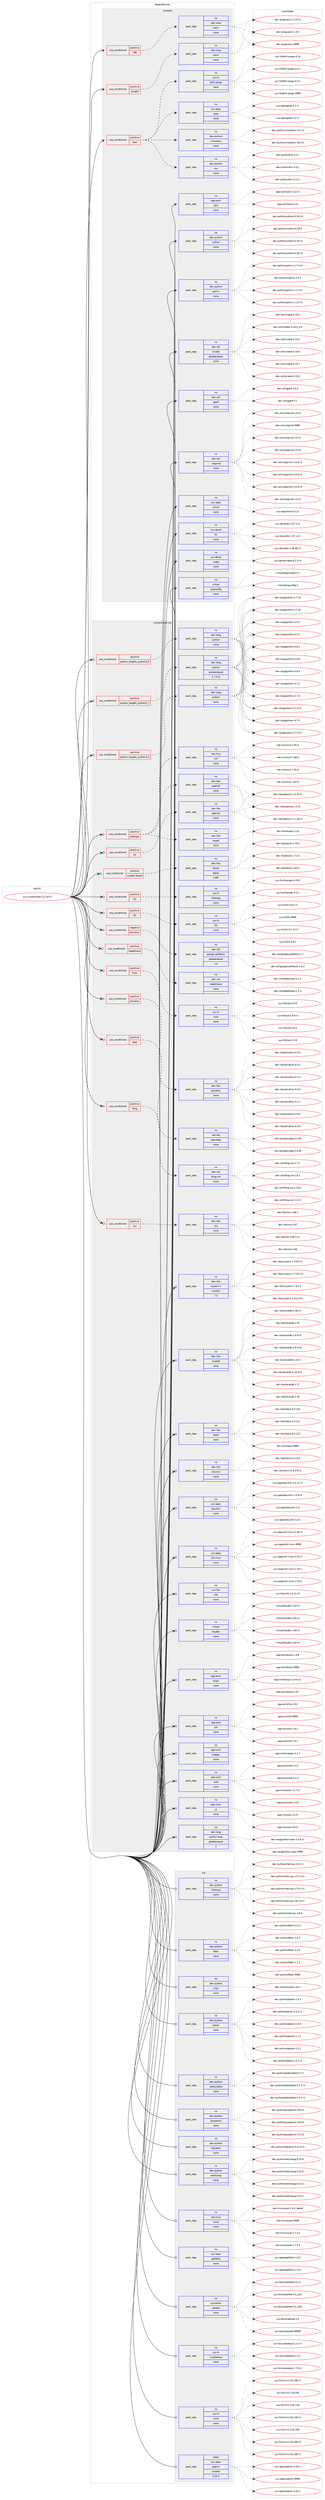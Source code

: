 digraph prolog {

# *************
# Graph options
# *************

newrank=true;
concentrate=true;
compound=true;
graph [rankdir=LR,fontname=Helvetica,fontsize=10,ranksep=1.5];#, ranksep=2.5, nodesep=0.2];
edge  [arrowhead=vee];
node  [fontname=Helvetica,fontsize=10];

# **********
# The ebuild
# **********

subgraph cluster_leftcol {
color=gray;
rank=same;
label=<<i>ebuild</i>>;
id [label="sys-cluster/ceph-12.2.8-r1", color=red, width=4, href="../sys-cluster/ceph-12.2.8-r1.svg"];
}

# ****************
# The dependencies
# ****************

subgraph cluster_midcol {
color=gray;
label=<<i>dependencies</i>>;
subgraph cluster_compile {
fillcolor="#eeeeee";
style=filled;
label=<<i>compile</i>>;
subgraph cond212534 {
dependency882303 [label=<<TABLE BORDER="0" CELLBORDER="1" CELLSPACING="0" CELLPADDING="4"><TR><TD ROWSPAN="3" CELLPADDING="10">use_conditional</TD></TR><TR><TD>positive</TD></TR><TR><TD>amd64</TD></TR></TABLE>>, shape=none, color=red];
subgraph pack654301 {
dependency882304 [label=<<TABLE BORDER="0" CELLBORDER="1" CELLSPACING="0" CELLPADDING="4" WIDTH="220"><TR><TD ROWSPAN="6" CELLPADDING="30">pack_dep</TD></TR><TR><TD WIDTH="110">no</TD></TR><TR><TD>dev-lang</TD></TR><TR><TD>yasm</TD></TR><TR><TD>none</TD></TR><TR><TD></TD></TR></TABLE>>, shape=none, color=blue];
}
dependency882303:e -> dependency882304:w [weight=20,style="dashed",arrowhead="vee"];
}
id:e -> dependency882303:w [weight=20,style="solid",arrowhead="vee"];
subgraph cond212535 {
dependency882305 [label=<<TABLE BORDER="0" CELLBORDER="1" CELLSPACING="0" CELLPADDING="4"><TR><TD ROWSPAN="3" CELLPADDING="10">use_conditional</TD></TR><TR><TD>positive</TD></TR><TR><TD>test</TD></TR></TABLE>>, shape=none, color=red];
subgraph pack654302 {
dependency882306 [label=<<TABLE BORDER="0" CELLBORDER="1" CELLSPACING="0" CELLPADDING="4" WIDTH="220"><TR><TD ROWSPAN="6" CELLPADDING="30">pack_dep</TD></TR><TR><TD WIDTH="110">no</TD></TR><TR><TD>dev-python</TD></TR><TR><TD>tox</TD></TR><TR><TD>none</TD></TR><TR><TD></TD></TR></TABLE>>, shape=none, color=blue];
}
dependency882305:e -> dependency882306:w [weight=20,style="dashed",arrowhead="vee"];
subgraph pack654303 {
dependency882307 [label=<<TABLE BORDER="0" CELLBORDER="1" CELLSPACING="0" CELLPADDING="4" WIDTH="220"><TR><TD ROWSPAN="6" CELLPADDING="30">pack_dep</TD></TR><TR><TD WIDTH="110">no</TD></TR><TR><TD>dev-python</TD></TR><TR><TD>virtualenv</TD></TR><TR><TD>none</TD></TR><TR><TD></TD></TR></TABLE>>, shape=none, color=blue];
}
dependency882305:e -> dependency882307:w [weight=20,style="dashed",arrowhead="vee"];
subgraph pack654304 {
dependency882308 [label=<<TABLE BORDER="0" CELLBORDER="1" CELLSPACING="0" CELLPADDING="4" WIDTH="220"><TR><TD ROWSPAN="6" CELLPADDING="30">pack_dep</TD></TR><TR><TD WIDTH="110">no</TD></TR><TR><TD>sys-apps</TD></TR><TR><TD>grep</TD></TR><TR><TD>none</TD></TR><TR><TD></TD></TR></TABLE>>, shape=none, color=blue];
}
dependency882305:e -> dependency882308:w [weight=20,style="dashed",arrowhead="vee"];
subgraph pack654305 {
dependency882309 [label=<<TABLE BORDER="0" CELLBORDER="1" CELLSPACING="0" CELLPADDING="4" WIDTH="220"><TR><TD ROWSPAN="6" CELLPADDING="30">pack_dep</TD></TR><TR><TD WIDTH="110">no</TD></TR><TR><TD>sys-fs</TD></TR><TR><TD>btrfs-progs</TD></TR><TR><TD>none</TD></TR><TR><TD></TD></TR></TABLE>>, shape=none, color=blue];
}
dependency882305:e -> dependency882309:w [weight=20,style="dashed",arrowhead="vee"];
}
id:e -> dependency882305:w [weight=20,style="solid",arrowhead="vee"];
subgraph cond212536 {
dependency882310 [label=<<TABLE BORDER="0" CELLBORDER="1" CELLSPACING="0" CELLPADDING="4"><TR><TD ROWSPAN="3" CELLPADDING="10">use_conditional</TD></TR><TR><TD>positive</TD></TR><TR><TD>x86</TD></TR></TABLE>>, shape=none, color=red];
subgraph pack654306 {
dependency882311 [label=<<TABLE BORDER="0" CELLBORDER="1" CELLSPACING="0" CELLPADDING="4" WIDTH="220"><TR><TD ROWSPAN="6" CELLPADDING="30">pack_dep</TD></TR><TR><TD WIDTH="110">no</TD></TR><TR><TD>dev-lang</TD></TR><TR><TD>yasm</TD></TR><TR><TD>none</TD></TR><TR><TD></TD></TR></TABLE>>, shape=none, color=blue];
}
dependency882310:e -> dependency882311:w [weight=20,style="dashed",arrowhead="vee"];
}
id:e -> dependency882310:w [weight=20,style="solid",arrowhead="vee"];
subgraph pack654307 {
dependency882312 [label=<<TABLE BORDER="0" CELLBORDER="1" CELLSPACING="0" CELLPADDING="4" WIDTH="220"><TR><TD ROWSPAN="6" CELLPADDING="30">pack_dep</TD></TR><TR><TD WIDTH="110">no</TD></TR><TR><TD>app-arch</TD></TR><TR><TD>cpio</TD></TR><TR><TD>none</TD></TR><TR><TD></TD></TR></TABLE>>, shape=none, color=blue];
}
id:e -> dependency882312:w [weight=20,style="solid",arrowhead="vee"];
subgraph pack654308 {
dependency882313 [label=<<TABLE BORDER="0" CELLBORDER="1" CELLSPACING="0" CELLPADDING="4" WIDTH="220"><TR><TD ROWSPAN="6" CELLPADDING="30">pack_dep</TD></TR><TR><TD WIDTH="110">no</TD></TR><TR><TD>dev-python</TD></TR><TR><TD>cython</TD></TR><TR><TD>none</TD></TR><TR><TD></TD></TR></TABLE>>, shape=none, color=blue];
}
id:e -> dependency882313:w [weight=20,style="solid",arrowhead="vee"];
subgraph pack654309 {
dependency882314 [label=<<TABLE BORDER="0" CELLBORDER="1" CELLSPACING="0" CELLPADDING="4" WIDTH="220"><TR><TD ROWSPAN="6" CELLPADDING="30">pack_dep</TD></TR><TR><TD WIDTH="110">no</TD></TR><TR><TD>dev-python</TD></TR><TR><TD>sphinx</TD></TR><TR><TD>none</TD></TR><TR><TD></TD></TR></TABLE>>, shape=none, color=blue];
}
id:e -> dependency882314:w [weight=20,style="solid",arrowhead="vee"];
subgraph pack654310 {
dependency882315 [label=<<TABLE BORDER="0" CELLBORDER="1" CELLSPACING="0" CELLPADDING="4" WIDTH="220"><TR><TD ROWSPAN="6" CELLPADDING="30">pack_dep</TD></TR><TR><TD WIDTH="110">no</TD></TR><TR><TD>dev-util</TD></TR><TR><TD>cmake</TD></TR><TR><TD>greaterequal</TD></TR><TR><TD>3.9.6</TD></TR></TABLE>>, shape=none, color=blue];
}
id:e -> dependency882315:w [weight=20,style="solid",arrowhead="vee"];
subgraph pack654311 {
dependency882316 [label=<<TABLE BORDER="0" CELLBORDER="1" CELLSPACING="0" CELLPADDING="4" WIDTH="220"><TR><TD ROWSPAN="6" CELLPADDING="30">pack_dep</TD></TR><TR><TD WIDTH="110">no</TD></TR><TR><TD>dev-util</TD></TR><TR><TD>gperf</TD></TR><TR><TD>none</TD></TR><TR><TD></TD></TR></TABLE>>, shape=none, color=blue];
}
id:e -> dependency882316:w [weight=20,style="solid",arrowhead="vee"];
subgraph pack654312 {
dependency882317 [label=<<TABLE BORDER="0" CELLBORDER="1" CELLSPACING="0" CELLPADDING="4" WIDTH="220"><TR><TD ROWSPAN="6" CELLPADDING="30">pack_dep</TD></TR><TR><TD WIDTH="110">no</TD></TR><TR><TD>dev-util</TD></TR><TR><TD>valgrind</TD></TR><TR><TD>none</TD></TR><TR><TD></TD></TR></TABLE>>, shape=none, color=blue];
}
id:e -> dependency882317:w [weight=20,style="solid",arrowhead="vee"];
subgraph pack654313 {
dependency882318 [label=<<TABLE BORDER="0" CELLBORDER="1" CELLSPACING="0" CELLPADDING="4" WIDTH="220"><TR><TD ROWSPAN="6" CELLPADDING="30">pack_dep</TD></TR><TR><TD WIDTH="110">no</TD></TR><TR><TD>sys-apps</TD></TR><TR><TD>which</TD></TR><TR><TD>none</TD></TR><TR><TD></TD></TR></TABLE>>, shape=none, color=blue];
}
id:e -> dependency882318:w [weight=20,style="solid",arrowhead="vee"];
subgraph pack654314 {
dependency882319 [label=<<TABLE BORDER="0" CELLBORDER="1" CELLSPACING="0" CELLPADDING="4" WIDTH="220"><TR><TD ROWSPAN="6" CELLPADDING="30">pack_dep</TD></TR><TR><TD WIDTH="110">no</TD></TR><TR><TD>sys-devel</TD></TR><TR><TD>bc</TD></TR><TR><TD>none</TD></TR><TR><TD></TD></TR></TABLE>>, shape=none, color=blue];
}
id:e -> dependency882319:w [weight=20,style="solid",arrowhead="vee"];
subgraph pack654315 {
dependency882320 [label=<<TABLE BORDER="0" CELLBORDER="1" CELLSPACING="0" CELLPADDING="4" WIDTH="220"><TR><TD ROWSPAN="6" CELLPADDING="30">pack_dep</TD></TR><TR><TD WIDTH="110">no</TD></TR><TR><TD>sys-devel</TD></TR><TR><TD>make</TD></TR><TR><TD>none</TD></TR><TR><TD></TD></TR></TABLE>>, shape=none, color=blue];
}
id:e -> dependency882320:w [weight=20,style="solid",arrowhead="vee"];
subgraph pack654316 {
dependency882321 [label=<<TABLE BORDER="0" CELLBORDER="1" CELLSPACING="0" CELLPADDING="4" WIDTH="220"><TR><TD ROWSPAN="6" CELLPADDING="30">pack_dep</TD></TR><TR><TD WIDTH="110">no</TD></TR><TR><TD>virtual</TD></TR><TR><TD>pkgconfig</TD></TR><TR><TD>none</TD></TR><TR><TD></TD></TR></TABLE>>, shape=none, color=blue];
}
id:e -> dependency882321:w [weight=20,style="solid",arrowhead="vee"];
}
subgraph cluster_compileandrun {
fillcolor="#eeeeee";
style=filled;
label=<<i>compile and run</i>>;
subgraph cond212537 {
dependency882322 [label=<<TABLE BORDER="0" CELLBORDER="1" CELLSPACING="0" CELLPADDING="4"><TR><TD ROWSPAN="3" CELLPADDING="10">use_conditional</TD></TR><TR><TD>negative</TD></TR><TR><TD>jemalloc</TD></TR></TABLE>>, shape=none, color=red];
subgraph pack654317 {
dependency882323 [label=<<TABLE BORDER="0" CELLBORDER="1" CELLSPACING="0" CELLPADDING="4" WIDTH="220"><TR><TD ROWSPAN="6" CELLPADDING="30">pack_dep</TD></TR><TR><TD WIDTH="110">no</TD></TR><TR><TD>dev-util</TD></TR><TR><TD>google-perftools</TD></TR><TR><TD>greaterequal</TD></TR><TR><TD>2.4</TD></TR></TABLE>>, shape=none, color=blue];
}
dependency882322:e -> dependency882323:w [weight=20,style="dashed",arrowhead="vee"];
}
id:e -> dependency882322:w [weight=20,style="solid",arrowhead="odotvee"];
subgraph cond212538 {
dependency882324 [label=<<TABLE BORDER="0" CELLBORDER="1" CELLSPACING="0" CELLPADDING="4"><TR><TD ROWSPAN="3" CELLPADDING="10">use_conditional</TD></TR><TR><TD>positive</TD></TR><TR><TD>babeltrace</TD></TR></TABLE>>, shape=none, color=red];
subgraph pack654318 {
dependency882325 [label=<<TABLE BORDER="0" CELLBORDER="1" CELLSPACING="0" CELLPADDING="4" WIDTH="220"><TR><TD ROWSPAN="6" CELLPADDING="30">pack_dep</TD></TR><TR><TD WIDTH="110">no</TD></TR><TR><TD>dev-util</TD></TR><TR><TD>babeltrace</TD></TR><TR><TD>none</TD></TR><TR><TD></TD></TR></TABLE>>, shape=none, color=blue];
}
dependency882324:e -> dependency882325:w [weight=20,style="dashed",arrowhead="vee"];
}
id:e -> dependency882324:w [weight=20,style="solid",arrowhead="odotvee"];
subgraph cond212539 {
dependency882326 [label=<<TABLE BORDER="0" CELLBORDER="1" CELLSPACING="0" CELLPADDING="4"><TR><TD ROWSPAN="3" CELLPADDING="10">use_conditional</TD></TR><TR><TD>positive</TD></TR><TR><TD>fuse</TD></TR></TABLE>>, shape=none, color=red];
subgraph pack654319 {
dependency882327 [label=<<TABLE BORDER="0" CELLBORDER="1" CELLSPACING="0" CELLPADDING="4" WIDTH="220"><TR><TD ROWSPAN="6" CELLPADDING="30">pack_dep</TD></TR><TR><TD WIDTH="110">no</TD></TR><TR><TD>sys-fs</TD></TR><TR><TD>fuse</TD></TR><TR><TD>none</TD></TR><TR><TD></TD></TR></TABLE>>, shape=none, color=blue];
}
dependency882326:e -> dependency882327:w [weight=20,style="dashed",arrowhead="vee"];
}
id:e -> dependency882326:w [weight=20,style="solid",arrowhead="odotvee"];
subgraph cond212540 {
dependency882328 [label=<<TABLE BORDER="0" CELLBORDER="1" CELLSPACING="0" CELLPADDING="4"><TR><TD ROWSPAN="3" CELLPADDING="10">use_conditional</TD></TR><TR><TD>positive</TD></TR><TR><TD>jemalloc</TD></TR></TABLE>>, shape=none, color=red];
subgraph pack654320 {
dependency882329 [label=<<TABLE BORDER="0" CELLBORDER="1" CELLSPACING="0" CELLPADDING="4" WIDTH="220"><TR><TD ROWSPAN="6" CELLPADDING="30">pack_dep</TD></TR><TR><TD WIDTH="110">no</TD></TR><TR><TD>dev-libs</TD></TR><TR><TD>jemalloc</TD></TR><TR><TD>none</TD></TR><TR><TD></TD></TR></TABLE>>, shape=none, color=blue];
}
dependency882328:e -> dependency882329:w [weight=20,style="dashed",arrowhead="vee"];
}
id:e -> dependency882328:w [weight=20,style="solid",arrowhead="odotvee"];
subgraph cond212541 {
dependency882330 [label=<<TABLE BORDER="0" CELLBORDER="1" CELLSPACING="0" CELLPADDING="4"><TR><TD ROWSPAN="3" CELLPADDING="10">use_conditional</TD></TR><TR><TD>positive</TD></TR><TR><TD>ldap</TD></TR></TABLE>>, shape=none, color=red];
subgraph pack654321 {
dependency882331 [label=<<TABLE BORDER="0" CELLBORDER="1" CELLSPACING="0" CELLPADDING="4" WIDTH="220"><TR><TD ROWSPAN="6" CELLPADDING="30">pack_dep</TD></TR><TR><TD WIDTH="110">no</TD></TR><TR><TD>net-nds</TD></TR><TR><TD>openldap</TD></TR><TR><TD>none</TD></TR><TR><TD></TD></TR></TABLE>>, shape=none, color=blue];
}
dependency882330:e -> dependency882331:w [weight=20,style="dashed",arrowhead="vee"];
}
id:e -> dependency882330:w [weight=20,style="solid",arrowhead="odotvee"];
subgraph cond212542 {
dependency882332 [label=<<TABLE BORDER="0" CELLBORDER="1" CELLSPACING="0" CELLPADDING="4"><TR><TD ROWSPAN="3" CELLPADDING="10">use_conditional</TD></TR><TR><TD>positive</TD></TR><TR><TD>lttng</TD></TR></TABLE>>, shape=none, color=red];
subgraph pack654322 {
dependency882333 [label=<<TABLE BORDER="0" CELLBORDER="1" CELLSPACING="0" CELLPADDING="4" WIDTH="220"><TR><TD ROWSPAN="6" CELLPADDING="30">pack_dep</TD></TR><TR><TD WIDTH="110">no</TD></TR><TR><TD>dev-util</TD></TR><TR><TD>lttng-ust</TD></TR><TR><TD>none</TD></TR><TR><TD></TD></TR></TABLE>>, shape=none, color=blue];
}
dependency882332:e -> dependency882333:w [weight=20,style="dashed",arrowhead="vee"];
}
id:e -> dependency882332:w [weight=20,style="solid",arrowhead="odotvee"];
subgraph cond212543 {
dependency882334 [label=<<TABLE BORDER="0" CELLBORDER="1" CELLSPACING="0" CELLPADDING="4"><TR><TD ROWSPAN="3" CELLPADDING="10">use_conditional</TD></TR><TR><TD>positive</TD></TR><TR><TD>nss</TD></TR></TABLE>>, shape=none, color=red];
subgraph pack654323 {
dependency882335 [label=<<TABLE BORDER="0" CELLBORDER="1" CELLSPACING="0" CELLPADDING="4" WIDTH="220"><TR><TD ROWSPAN="6" CELLPADDING="30">pack_dep</TD></TR><TR><TD WIDTH="110">no</TD></TR><TR><TD>dev-libs</TD></TR><TR><TD>nss</TD></TR><TR><TD>none</TD></TR><TR><TD></TD></TR></TABLE>>, shape=none, color=blue];
}
dependency882334:e -> dependency882335:w [weight=20,style="dashed",arrowhead="vee"];
}
id:e -> dependency882334:w [weight=20,style="solid",arrowhead="odotvee"];
subgraph cond212544 {
dependency882336 [label=<<TABLE BORDER="0" CELLBORDER="1" CELLSPACING="0" CELLPADDING="4"><TR><TD ROWSPAN="3" CELLPADDING="10">use_conditional</TD></TR><TR><TD>positive</TD></TR><TR><TD>python_targets_python2_7</TD></TR></TABLE>>, shape=none, color=red];
subgraph pack654324 {
dependency882337 [label=<<TABLE BORDER="0" CELLBORDER="1" CELLSPACING="0" CELLPADDING="4" WIDTH="220"><TR><TD ROWSPAN="6" CELLPADDING="30">pack_dep</TD></TR><TR><TD WIDTH="110">no</TD></TR><TR><TD>dev-lang</TD></TR><TR><TD>python</TD></TR><TR><TD>greaterequal</TD></TR><TR><TD>2.7.5-r2</TD></TR></TABLE>>, shape=none, color=blue];
}
dependency882336:e -> dependency882337:w [weight=20,style="dashed",arrowhead="vee"];
}
id:e -> dependency882336:w [weight=20,style="solid",arrowhead="odotvee"];
subgraph cond212545 {
dependency882338 [label=<<TABLE BORDER="0" CELLBORDER="1" CELLSPACING="0" CELLPADDING="4"><TR><TD ROWSPAN="3" CELLPADDING="10">use_conditional</TD></TR><TR><TD>positive</TD></TR><TR><TD>python_targets_python3_5</TD></TR></TABLE>>, shape=none, color=red];
subgraph pack654325 {
dependency882339 [label=<<TABLE BORDER="0" CELLBORDER="1" CELLSPACING="0" CELLPADDING="4" WIDTH="220"><TR><TD ROWSPAN="6" CELLPADDING="30">pack_dep</TD></TR><TR><TD WIDTH="110">no</TD></TR><TR><TD>dev-lang</TD></TR><TR><TD>python</TD></TR><TR><TD>none</TD></TR><TR><TD></TD></TR></TABLE>>, shape=none, color=blue];
}
dependency882338:e -> dependency882339:w [weight=20,style="dashed",arrowhead="vee"];
}
id:e -> dependency882338:w [weight=20,style="solid",arrowhead="odotvee"];
subgraph cond212546 {
dependency882340 [label=<<TABLE BORDER="0" CELLBORDER="1" CELLSPACING="0" CELLPADDING="4"><TR><TD ROWSPAN="3" CELLPADDING="10">use_conditional</TD></TR><TR><TD>positive</TD></TR><TR><TD>python_targets_python3_6</TD></TR></TABLE>>, shape=none, color=red];
subgraph pack654326 {
dependency882341 [label=<<TABLE BORDER="0" CELLBORDER="1" CELLSPACING="0" CELLPADDING="4" WIDTH="220"><TR><TD ROWSPAN="6" CELLPADDING="30">pack_dep</TD></TR><TR><TD WIDTH="110">no</TD></TR><TR><TD>dev-lang</TD></TR><TR><TD>python</TD></TR><TR><TD>none</TD></TR><TR><TD></TD></TR></TABLE>>, shape=none, color=blue];
}
dependency882340:e -> dependency882341:w [weight=20,style="dashed",arrowhead="vee"];
}
id:e -> dependency882340:w [weight=20,style="solid",arrowhead="odotvee"];
subgraph cond212547 {
dependency882342 [label=<<TABLE BORDER="0" CELLBORDER="1" CELLSPACING="0" CELLPADDING="4"><TR><TD ROWSPAN="3" CELLPADDING="10">use_conditional</TD></TR><TR><TD>positive</TD></TR><TR><TD>radosgw</TD></TR></TABLE>>, shape=none, color=red];
subgraph pack654327 {
dependency882343 [label=<<TABLE BORDER="0" CELLBORDER="1" CELLSPACING="0" CELLPADDING="4" WIDTH="220"><TR><TD ROWSPAN="6" CELLPADDING="30">pack_dep</TD></TR><TR><TD WIDTH="110">no</TD></TR><TR><TD>dev-libs</TD></TR><TR><TD>expat</TD></TR><TR><TD>none</TD></TR><TR><TD></TD></TR></TABLE>>, shape=none, color=blue];
}
dependency882342:e -> dependency882343:w [weight=20,style="dashed",arrowhead="vee"];
subgraph pack654328 {
dependency882344 [label=<<TABLE BORDER="0" CELLBORDER="1" CELLSPACING="0" CELLPADDING="4" WIDTH="220"><TR><TD ROWSPAN="6" CELLPADDING="30">pack_dep</TD></TR><TR><TD WIDTH="110">no</TD></TR><TR><TD>dev-libs</TD></TR><TR><TD>openssl</TD></TR><TR><TD>none</TD></TR><TR><TD></TD></TR></TABLE>>, shape=none, color=blue];
}
dependency882342:e -> dependency882344:w [weight=20,style="dashed",arrowhead="vee"];
subgraph pack654329 {
dependency882345 [label=<<TABLE BORDER="0" CELLBORDER="1" CELLSPACING="0" CELLPADDING="4" WIDTH="220"><TR><TD ROWSPAN="6" CELLPADDING="30">pack_dep</TD></TR><TR><TD WIDTH="110">no</TD></TR><TR><TD>net-misc</TD></TR><TR><TD>curl</TD></TR><TR><TD>none</TD></TR><TR><TD></TD></TR></TABLE>>, shape=none, color=blue];
}
dependency882342:e -> dependency882345:w [weight=20,style="dashed",arrowhead="vee"];
}
id:e -> dependency882342:w [weight=20,style="solid",arrowhead="odotvee"];
subgraph cond212548 {
dependency882346 [label=<<TABLE BORDER="0" CELLBORDER="1" CELLSPACING="0" CELLPADDING="4"><TR><TD ROWSPAN="3" CELLPADDING="10">use_conditional</TD></TR><TR><TD>positive</TD></TR><TR><TD>ssl</TD></TR></TABLE>>, shape=none, color=red];
subgraph pack654330 {
dependency882347 [label=<<TABLE BORDER="0" CELLBORDER="1" CELLSPACING="0" CELLPADDING="4" WIDTH="220"><TR><TD ROWSPAN="6" CELLPADDING="30">pack_dep</TD></TR><TR><TD WIDTH="110">no</TD></TR><TR><TD>dev-libs</TD></TR><TR><TD>openssl</TD></TR><TR><TD>none</TD></TR><TR><TD></TD></TR></TABLE>>, shape=none, color=blue];
}
dependency882346:e -> dependency882347:w [weight=20,style="dashed",arrowhead="vee"];
}
id:e -> dependency882346:w [weight=20,style="solid",arrowhead="odotvee"];
subgraph cond212549 {
dependency882348 [label=<<TABLE BORDER="0" CELLBORDER="1" CELLSPACING="0" CELLPADDING="4"><TR><TD ROWSPAN="3" CELLPADDING="10">use_conditional</TD></TR><TR><TD>positive</TD></TR><TR><TD>system-boost</TD></TR></TABLE>>, shape=none, color=red];
subgraph pack654331 {
dependency882349 [label=<<TABLE BORDER="0" CELLBORDER="1" CELLSPACING="0" CELLPADDING="4" WIDTH="220"><TR><TD ROWSPAN="6" CELLPADDING="30">pack_dep</TD></TR><TR><TD WIDTH="110">no</TD></TR><TR><TD>dev-libs</TD></TR><TR><TD>boost</TD></TR><TR><TD>equal</TD></TR><TR><TD>1.66*</TD></TR></TABLE>>, shape=none, color=blue];
}
dependency882348:e -> dependency882349:w [weight=20,style="dashed",arrowhead="vee"];
}
id:e -> dependency882348:w [weight=20,style="solid",arrowhead="odotvee"];
subgraph cond212550 {
dependency882350 [label=<<TABLE BORDER="0" CELLBORDER="1" CELLSPACING="0" CELLPADDING="4"><TR><TD ROWSPAN="3" CELLPADDING="10">use_conditional</TD></TR><TR><TD>positive</TD></TR><TR><TD>xfs</TD></TR></TABLE>>, shape=none, color=red];
subgraph pack654332 {
dependency882351 [label=<<TABLE BORDER="0" CELLBORDER="1" CELLSPACING="0" CELLPADDING="4" WIDTH="220"><TR><TD ROWSPAN="6" CELLPADDING="30">pack_dep</TD></TR><TR><TD WIDTH="110">no</TD></TR><TR><TD>sys-fs</TD></TR><TR><TD>xfsprogs</TD></TR><TR><TD>none</TD></TR><TR><TD></TD></TR></TABLE>>, shape=none, color=blue];
}
dependency882350:e -> dependency882351:w [weight=20,style="dashed",arrowhead="vee"];
}
id:e -> dependency882350:w [weight=20,style="solid",arrowhead="odotvee"];
subgraph cond212551 {
dependency882352 [label=<<TABLE BORDER="0" CELLBORDER="1" CELLSPACING="0" CELLPADDING="4"><TR><TD ROWSPAN="3" CELLPADDING="10">use_conditional</TD></TR><TR><TD>positive</TD></TR><TR><TD>zfs</TD></TR></TABLE>>, shape=none, color=red];
subgraph pack654333 {
dependency882353 [label=<<TABLE BORDER="0" CELLBORDER="1" CELLSPACING="0" CELLPADDING="4" WIDTH="220"><TR><TD ROWSPAN="6" CELLPADDING="30">pack_dep</TD></TR><TR><TD WIDTH="110">no</TD></TR><TR><TD>sys-fs</TD></TR><TR><TD>zfs</TD></TR><TR><TD>none</TD></TR><TR><TD></TD></TR></TABLE>>, shape=none, color=blue];
}
dependency882352:e -> dependency882353:w [weight=20,style="dashed",arrowhead="vee"];
}
id:e -> dependency882352:w [weight=20,style="solid",arrowhead="odotvee"];
subgraph pack654334 {
dependency882354 [label=<<TABLE BORDER="0" CELLBORDER="1" CELLSPACING="0" CELLPADDING="4" WIDTH="220"><TR><TD ROWSPAN="6" CELLPADDING="30">pack_dep</TD></TR><TR><TD WIDTH="110">no</TD></TR><TR><TD>app-arch</TD></TR><TR><TD>bzip2</TD></TR><TR><TD>none</TD></TR><TR><TD></TD></TR></TABLE>>, shape=none, color=blue];
}
id:e -> dependency882354:w [weight=20,style="solid",arrowhead="odotvee"];
subgraph pack654335 {
dependency882355 [label=<<TABLE BORDER="0" CELLBORDER="1" CELLSPACING="0" CELLPADDING="4" WIDTH="220"><TR><TD ROWSPAN="6" CELLPADDING="30">pack_dep</TD></TR><TR><TD WIDTH="110">no</TD></TR><TR><TD>app-arch</TD></TR><TR><TD>lz4</TD></TR><TR><TD>none</TD></TR><TR><TD></TD></TR></TABLE>>, shape=none, color=blue];
}
id:e -> dependency882355:w [weight=20,style="solid",arrowhead="odotvee"];
subgraph pack654336 {
dependency882356 [label=<<TABLE BORDER="0" CELLBORDER="1" CELLSPACING="0" CELLPADDING="4" WIDTH="220"><TR><TD ROWSPAN="6" CELLPADDING="30">pack_dep</TD></TR><TR><TD WIDTH="110">no</TD></TR><TR><TD>app-arch</TD></TR><TR><TD>snappy</TD></TR><TR><TD>none</TD></TR><TR><TD></TD></TR></TABLE>>, shape=none, color=blue];
}
id:e -> dependency882356:w [weight=20,style="solid",arrowhead="odotvee"];
subgraph pack654337 {
dependency882357 [label=<<TABLE BORDER="0" CELLBORDER="1" CELLSPACING="0" CELLPADDING="4" WIDTH="220"><TR><TD ROWSPAN="6" CELLPADDING="30">pack_dep</TD></TR><TR><TD WIDTH="110">no</TD></TR><TR><TD>app-arch</TD></TR><TR><TD>zstd</TD></TR><TR><TD>none</TD></TR><TR><TD></TD></TR></TABLE>>, shape=none, color=blue];
}
id:e -> dependency882357:w [weight=20,style="solid",arrowhead="odotvee"];
subgraph pack654338 {
dependency882358 [label=<<TABLE BORDER="0" CELLBORDER="1" CELLSPACING="0" CELLPADDING="4" WIDTH="220"><TR><TD ROWSPAN="6" CELLPADDING="30">pack_dep</TD></TR><TR><TD WIDTH="110">no</TD></TR><TR><TD>app-misc</TD></TR><TR><TD>jq</TD></TR><TR><TD>none</TD></TR><TR><TD></TD></TR></TABLE>>, shape=none, color=blue];
}
id:e -> dependency882358:w [weight=20,style="solid",arrowhead="odotvee"];
subgraph pack654339 {
dependency882359 [label=<<TABLE BORDER="0" CELLBORDER="1" CELLSPACING="0" CELLPADDING="4" WIDTH="220"><TR><TD ROWSPAN="6" CELLPADDING="30">pack_dep</TD></TR><TR><TD WIDTH="110">no</TD></TR><TR><TD>dev-lang</TD></TR><TR><TD>python-exec</TD></TR><TR><TD>greaterequal</TD></TR><TR><TD>2</TD></TR></TABLE>>, shape=none, color=blue];
}
id:e -> dependency882359:w [weight=20,style="solid",arrowhead="odotvee"];
subgraph pack654340 {
dependency882360 [label=<<TABLE BORDER="0" CELLBORDER="1" CELLSPACING="0" CELLPADDING="4" WIDTH="220"><TR><TD ROWSPAN="6" CELLPADDING="30">pack_dep</TD></TR><TR><TD WIDTH="110">no</TD></TR><TR><TD>dev-libs</TD></TR><TR><TD>crypto++</TD></TR><TR><TD>smaller</TD></TR><TR><TD>7.0</TD></TR></TABLE>>, shape=none, color=blue];
}
id:e -> dependency882360:w [weight=20,style="solid",arrowhead="odotvee"];
subgraph pack654341 {
dependency882361 [label=<<TABLE BORDER="0" CELLBORDER="1" CELLSPACING="0" CELLPADDING="4" WIDTH="220"><TR><TD ROWSPAN="6" CELLPADDING="30">pack_dep</TD></TR><TR><TD WIDTH="110">no</TD></TR><TR><TD>dev-libs</TD></TR><TR><TD>leveldb</TD></TR><TR><TD>none</TD></TR><TR><TD></TD></TR></TABLE>>, shape=none, color=blue];
}
id:e -> dependency882361:w [weight=20,style="solid",arrowhead="odotvee"];
subgraph pack654342 {
dependency882362 [label=<<TABLE BORDER="0" CELLBORDER="1" CELLSPACING="0" CELLPADDING="4" WIDTH="220"><TR><TD ROWSPAN="6" CELLPADDING="30">pack_dep</TD></TR><TR><TD WIDTH="110">no</TD></TR><TR><TD>dev-libs</TD></TR><TR><TD>libaio</TD></TR><TR><TD>none</TD></TR><TR><TD></TD></TR></TABLE>>, shape=none, color=blue];
}
id:e -> dependency882362:w [weight=20,style="solid",arrowhead="odotvee"];
subgraph pack654343 {
dependency882363 [label=<<TABLE BORDER="0" CELLBORDER="1" CELLSPACING="0" CELLPADDING="4" WIDTH="220"><TR><TD ROWSPAN="6" CELLPADDING="30">pack_dep</TD></TR><TR><TD WIDTH="110">no</TD></TR><TR><TD>dev-libs</TD></TR><TR><TD>libxml2</TD></TR><TR><TD>none</TD></TR><TR><TD></TD></TR></TABLE>>, shape=none, color=blue];
}
id:e -> dependency882363:w [weight=20,style="solid",arrowhead="odotvee"];
subgraph pack654344 {
dependency882364 [label=<<TABLE BORDER="0" CELLBORDER="1" CELLSPACING="0" CELLPADDING="4" WIDTH="220"><TR><TD ROWSPAN="6" CELLPADDING="30">pack_dep</TD></TR><TR><TD WIDTH="110">no</TD></TR><TR><TD>sys-apps</TD></TR><TR><TD>keyutils</TD></TR><TR><TD>none</TD></TR><TR><TD></TD></TR></TABLE>>, shape=none, color=blue];
}
id:e -> dependency882364:w [weight=20,style="solid",arrowhead="odotvee"];
subgraph pack654345 {
dependency882365 [label=<<TABLE BORDER="0" CELLBORDER="1" CELLSPACING="0" CELLPADDING="4" WIDTH="220"><TR><TD ROWSPAN="6" CELLPADDING="30">pack_dep</TD></TR><TR><TD WIDTH="110">no</TD></TR><TR><TD>sys-apps</TD></TR><TR><TD>util-linux</TD></TR><TR><TD>none</TD></TR><TR><TD></TD></TR></TABLE>>, shape=none, color=blue];
}
id:e -> dependency882365:w [weight=20,style="solid",arrowhead="odotvee"];
subgraph pack654346 {
dependency882366 [label=<<TABLE BORDER="0" CELLBORDER="1" CELLSPACING="0" CELLPADDING="4" WIDTH="220"><TR><TD ROWSPAN="6" CELLPADDING="30">pack_dep</TD></TR><TR><TD WIDTH="110">no</TD></TR><TR><TD>sys-libs</TD></TR><TR><TD>zlib</TD></TR><TR><TD>none</TD></TR><TR><TD></TD></TR></TABLE>>, shape=none, color=blue];
}
id:e -> dependency882366:w [weight=20,style="solid",arrowhead="odotvee"];
subgraph pack654347 {
dependency882367 [label=<<TABLE BORDER="0" CELLBORDER="1" CELLSPACING="0" CELLPADDING="4" WIDTH="220"><TR><TD ROWSPAN="6" CELLPADDING="30">pack_dep</TD></TR><TR><TD WIDTH="110">no</TD></TR><TR><TD>virtual</TD></TR><TR><TD>libudev</TD></TR><TR><TD>none</TD></TR><TR><TD></TD></TR></TABLE>>, shape=none, color=blue];
}
id:e -> dependency882367:w [weight=20,style="solid",arrowhead="odotvee"];
}
subgraph cluster_run {
fillcolor="#eeeeee";
style=filled;
label=<<i>run</i>>;
subgraph pack654348 {
dependency882368 [label=<<TABLE BORDER="0" CELLBORDER="1" CELLSPACING="0" CELLPADDING="4" WIDTH="220"><TR><TD ROWSPAN="6" CELLPADDING="30">pack_dep</TD></TR><TR><TD WIDTH="110">no</TD></TR><TR><TD>dev-python</TD></TR><TR><TD>cherrypy</TD></TR><TR><TD>none</TD></TR><TR><TD></TD></TR></TABLE>>, shape=none, color=blue];
}
id:e -> dependency882368:w [weight=20,style="solid",arrowhead="odot"];
subgraph pack654349 {
dependency882369 [label=<<TABLE BORDER="0" CELLBORDER="1" CELLSPACING="0" CELLPADDING="4" WIDTH="220"><TR><TD ROWSPAN="6" CELLPADDING="30">pack_dep</TD></TR><TR><TD WIDTH="110">no</TD></TR><TR><TD>dev-python</TD></TR><TR><TD>flask</TD></TR><TR><TD>none</TD></TR><TR><TD></TD></TR></TABLE>>, shape=none, color=blue];
}
id:e -> dependency882369:w [weight=20,style="solid",arrowhead="odot"];
subgraph pack654350 {
dependency882370 [label=<<TABLE BORDER="0" CELLBORDER="1" CELLSPACING="0" CELLPADDING="4" WIDTH="220"><TR><TD ROWSPAN="6" CELLPADDING="30">pack_dep</TD></TR><TR><TD WIDTH="110">no</TD></TR><TR><TD>dev-python</TD></TR><TR><TD>jinja</TD></TR><TR><TD>none</TD></TR><TR><TD></TD></TR></TABLE>>, shape=none, color=blue];
}
id:e -> dependency882370:w [weight=20,style="solid",arrowhead="odot"];
subgraph pack654351 {
dependency882371 [label=<<TABLE BORDER="0" CELLBORDER="1" CELLSPACING="0" CELLPADDING="4" WIDTH="220"><TR><TD ROWSPAN="6" CELLPADDING="30">pack_dep</TD></TR><TR><TD WIDTH="110">no</TD></TR><TR><TD>dev-python</TD></TR><TR><TD>pecan</TD></TR><TR><TD>none</TD></TR><TR><TD></TD></TR></TABLE>>, shape=none, color=blue];
}
id:e -> dependency882371:w [weight=20,style="solid",arrowhead="odot"];
subgraph pack654352 {
dependency882372 [label=<<TABLE BORDER="0" CELLBORDER="1" CELLSPACING="0" CELLPADDING="4" WIDTH="220"><TR><TD ROWSPAN="6" CELLPADDING="30">pack_dep</TD></TR><TR><TD WIDTH="110">no</TD></TR><TR><TD>dev-python</TD></TR><TR><TD>prettytable</TD></TR><TR><TD>none</TD></TR><TR><TD></TD></TR></TABLE>>, shape=none, color=blue];
}
id:e -> dependency882372:w [weight=20,style="solid",arrowhead="odot"];
subgraph pack654353 {
dependency882373 [label=<<TABLE BORDER="0" CELLBORDER="1" CELLSPACING="0" CELLPADDING="4" WIDTH="220"><TR><TD ROWSPAN="6" CELLPADDING="30">pack_dep</TD></TR><TR><TD WIDTH="110">no</TD></TR><TR><TD>dev-python</TD></TR><TR><TD>pyopenssl</TD></TR><TR><TD>none</TD></TR><TR><TD></TD></TR></TABLE>>, shape=none, color=blue];
}
id:e -> dependency882373:w [weight=20,style="solid",arrowhead="odot"];
subgraph pack654354 {
dependency882374 [label=<<TABLE BORDER="0" CELLBORDER="1" CELLSPACING="0" CELLPADDING="4" WIDTH="220"><TR><TD ROWSPAN="6" CELLPADDING="30">pack_dep</TD></TR><TR><TD WIDTH="110">no</TD></TR><TR><TD>dev-python</TD></TR><TR><TD>requests</TD></TR><TR><TD>none</TD></TR><TR><TD></TD></TR></TABLE>>, shape=none, color=blue];
}
id:e -> dependency882374:w [weight=20,style="solid",arrowhead="odot"];
subgraph pack654355 {
dependency882375 [label=<<TABLE BORDER="0" CELLBORDER="1" CELLSPACING="0" CELLPADDING="4" WIDTH="220"><TR><TD ROWSPAN="6" CELLPADDING="30">pack_dep</TD></TR><TR><TD WIDTH="110">no</TD></TR><TR><TD>dev-python</TD></TR><TR><TD>werkzeug</TD></TR><TR><TD>none</TD></TR><TR><TD></TD></TR></TABLE>>, shape=none, color=blue];
}
id:e -> dependency882375:w [weight=20,style="solid",arrowhead="odot"];
subgraph pack654356 {
dependency882376 [label=<<TABLE BORDER="0" CELLBORDER="1" CELLSPACING="0" CELLPADDING="4" WIDTH="220"><TR><TD ROWSPAN="6" CELLPADDING="30">pack_dep</TD></TR><TR><TD WIDTH="110">no</TD></TR><TR><TD>net-misc</TD></TR><TR><TD>socat</TD></TR><TR><TD>none</TD></TR><TR><TD></TD></TR></TABLE>>, shape=none, color=blue];
}
id:e -> dependency882376:w [weight=20,style="solid",arrowhead="odot"];
subgraph pack654357 {
dependency882377 [label=<<TABLE BORDER="0" CELLBORDER="1" CELLSPACING="0" CELLPADDING="4" WIDTH="220"><TR><TD ROWSPAN="6" CELLPADDING="30">pack_dep</TD></TR><TR><TD WIDTH="110">no</TD></TR><TR><TD>sys-apps</TD></TR><TR><TD>gptfdisk</TD></TR><TR><TD>none</TD></TR><TR><TD></TD></TR></TABLE>>, shape=none, color=blue];
}
id:e -> dependency882377:w [weight=20,style="solid",arrowhead="odot"];
subgraph pack654358 {
dependency882378 [label=<<TABLE BORDER="0" CELLBORDER="1" CELLSPACING="0" CELLPADDING="4" WIDTH="220"><TR><TD ROWSPAN="6" CELLPADDING="30">pack_dep</TD></TR><TR><TD WIDTH="110">no</TD></TR><TR><TD>sys-block</TD></TR><TR><TD>parted</TD></TR><TR><TD>none</TD></TR><TR><TD></TD></TR></TABLE>>, shape=none, color=blue];
}
id:e -> dependency882378:w [weight=20,style="solid",arrowhead="odot"];
subgraph pack654359 {
dependency882379 [label=<<TABLE BORDER="0" CELLBORDER="1" CELLSPACING="0" CELLPADDING="4" WIDTH="220"><TR><TD ROWSPAN="6" CELLPADDING="30">pack_dep</TD></TR><TR><TD WIDTH="110">no</TD></TR><TR><TD>sys-fs</TD></TR><TR><TD>cryptsetup</TD></TR><TR><TD>none</TD></TR><TR><TD></TD></TR></TABLE>>, shape=none, color=blue];
}
id:e -> dependency882379:w [weight=20,style="solid",arrowhead="odot"];
subgraph pack654360 {
dependency882380 [label=<<TABLE BORDER="0" CELLBORDER="1" CELLSPACING="0" CELLPADDING="4" WIDTH="220"><TR><TD ROWSPAN="6" CELLPADDING="30">pack_dep</TD></TR><TR><TD WIDTH="110">no</TD></TR><TR><TD>sys-fs</TD></TR><TR><TD>lvm2</TD></TR><TR><TD>none</TD></TR><TR><TD></TD></TR></TABLE>>, shape=none, color=blue];
}
id:e -> dependency882380:w [weight=20,style="solid",arrowhead="odot"];
subgraph pack654361 {
dependency882381 [label=<<TABLE BORDER="0" CELLBORDER="1" CELLSPACING="0" CELLPADDING="4" WIDTH="220"><TR><TD ROWSPAN="6" CELLPADDING="30">pack_dep</TD></TR><TR><TD WIDTH="110">weak</TD></TR><TR><TD>sys-apps</TD></TR><TR><TD>openrc</TD></TR><TR><TD>smaller</TD></TR><TR><TD>0.26.3</TD></TR></TABLE>>, shape=none, color=blue];
}
id:e -> dependency882381:w [weight=20,style="solid",arrowhead="odot"];
}
}

# **************
# The candidates
# **************

subgraph cluster_choices {
rank=same;
color=gray;
label=<<i>candidates</i>>;

subgraph choice654301 {
color=black;
nodesep=1;
choice100101118451089711010347121971151094549465046484511449 [label="dev-lang/yasm-1.2.0-r1", color=red, width=4,href="../dev-lang/yasm-1.2.0-r1.svg"];
choice10010111845108971101034712197115109454946514648 [label="dev-lang/yasm-1.3.0", color=red, width=4,href="../dev-lang/yasm-1.3.0.svg"];
choice100101118451089711010347121971151094557575757 [label="dev-lang/yasm-9999", color=red, width=4,href="../dev-lang/yasm-9999.svg"];
dependency882304:e -> choice100101118451089711010347121971151094549465046484511449:w [style=dotted,weight="100"];
dependency882304:e -> choice10010111845108971101034712197115109454946514648:w [style=dotted,weight="100"];
dependency882304:e -> choice100101118451089711010347121971151094557575757:w [style=dotted,weight="100"];
}
subgraph choice654302 {
color=black;
nodesep=1;
choice1001011184511212111610411111047116111120455046574649 [label="dev-python/tox-2.9.1", color=red, width=4,href="../dev-python/tox-2.9.1.svg"];
choice100101118451121211161041111104711611112045514649504649 [label="dev-python/tox-3.12.1", color=red, width=4,href="../dev-python/tox-3.12.1.svg"];
choice1001011184511212111610411111047116111120455146504649 [label="dev-python/tox-3.2.1", color=red, width=4,href="../dev-python/tox-3.2.1.svg"];
dependency882306:e -> choice1001011184511212111610411111047116111120455046574649:w [style=dotted,weight="100"];
dependency882306:e -> choice100101118451121211161041111104711611112045514649504649:w [style=dotted,weight="100"];
dependency882306:e -> choice1001011184511212111610411111047116111120455146504649:w [style=dotted,weight="100"];
}
subgraph choice654303 {
color=black;
nodesep=1;
choice10010111845112121116104111110471181051141161179710810111011845495346494648 [label="dev-python/virtualenv-15.1.0", color=red, width=4,href="../dev-python/virtualenv-15.1.0.svg"];
choice10010111845112121116104111110471181051141161179710810111011845495446484648 [label="dev-python/virtualenv-16.0.0", color=red, width=4,href="../dev-python/virtualenv-16.0.0.svg"];
dependency882307:e -> choice10010111845112121116104111110471181051141161179710810111011845495346494648:w [style=dotted,weight="100"];
dependency882307:e -> choice10010111845112121116104111110471181051141161179710810111011845495446484648:w [style=dotted,weight="100"];
}
subgraph choice654304 {
color=black;
nodesep=1;
choice115121115459711211211547103114101112455146494511449 [label="sys-apps/grep-3.1-r1", color=red, width=4,href="../sys-apps/grep-3.1-r1.svg"];
choice115121115459711211211547103114101112455146514511449 [label="sys-apps/grep-3.3-r1", color=red, width=4,href="../sys-apps/grep-3.3-r1.svg"];
dependency882308:e -> choice115121115459711211211547103114101112455146494511449:w [style=dotted,weight="100"];
dependency882308:e -> choice115121115459711211211547103114101112455146514511449:w [style=dotted,weight="100"];
}
subgraph choice654305 {
color=black;
nodesep=1;
choice115121115451021154798116114102115451121141111031154552464957 [label="sys-fs/btrfs-progs-4.19", color=red, width=4,href="../sys-fs/btrfs-progs-4.19.svg"];
choice11512111545102115479811611410211545112114111103115455246524649 [label="sys-fs/btrfs-progs-4.4.1", color=red, width=4,href="../sys-fs/btrfs-progs-4.4.1.svg"];
choice11512111545102115479811611410211545112114111103115455346514649 [label="sys-fs/btrfs-progs-5.3.1", color=red, width=4,href="../sys-fs/btrfs-progs-5.3.1.svg"];
choice115121115451021154798116114102115451121141111031154557575757 [label="sys-fs/btrfs-progs-9999", color=red, width=4,href="../sys-fs/btrfs-progs-9999.svg"];
dependency882309:e -> choice115121115451021154798116114102115451121141111031154552464957:w [style=dotted,weight="100"];
dependency882309:e -> choice11512111545102115479811611410211545112114111103115455246524649:w [style=dotted,weight="100"];
dependency882309:e -> choice11512111545102115479811611410211545112114111103115455346514649:w [style=dotted,weight="100"];
dependency882309:e -> choice115121115451021154798116114102115451121141111031154557575757:w [style=dotted,weight="100"];
}
subgraph choice654306 {
color=black;
nodesep=1;
choice100101118451089711010347121971151094549465046484511449 [label="dev-lang/yasm-1.2.0-r1", color=red, width=4,href="../dev-lang/yasm-1.2.0-r1.svg"];
choice10010111845108971101034712197115109454946514648 [label="dev-lang/yasm-1.3.0", color=red, width=4,href="../dev-lang/yasm-1.3.0.svg"];
choice100101118451089711010347121971151094557575757 [label="dev-lang/yasm-9999", color=red, width=4,href="../dev-lang/yasm-9999.svg"];
dependency882311:e -> choice100101118451089711010347121971151094549465046484511449:w [style=dotted,weight="100"];
dependency882311:e -> choice10010111845108971101034712197115109454946514648:w [style=dotted,weight="100"];
dependency882311:e -> choice100101118451089711010347121971151094557575757:w [style=dotted,weight="100"];
}
subgraph choice654307 {
color=black;
nodesep=1;
choice97112112459711499104479911210511145504649504511449 [label="app-arch/cpio-2.12-r1", color=red, width=4,href="../app-arch/cpio-2.12-r1.svg"];
choice9711211245971149910447991121051114550464951 [label="app-arch/cpio-2.13", color=red, width=4,href="../app-arch/cpio-2.13.svg"];
dependency882312:e -> choice97112112459711499104479911210511145504649504511449:w [style=dotted,weight="100"];
dependency882312:e -> choice9711211245971149910447991121051114550464951:w [style=dotted,weight="100"];
}
subgraph choice654308 {
color=black;
nodesep=1;
choice1001011184511212111610411111047991211161041111104548465057464950 [label="dev-python/cython-0.29.12", color=red, width=4,href="../dev-python/cython-0.29.12.svg"];
choice1001011184511212111610411111047991211161041111104548465057464951 [label="dev-python/cython-0.29.13", color=red, width=4,href="../dev-python/cython-0.29.13.svg"];
choice1001011184511212111610411111047991211161041111104548465057464952 [label="dev-python/cython-0.29.14", color=red, width=4,href="../dev-python/cython-0.29.14.svg"];
choice10010111845112121116104111110479912111610411111045484650574652 [label="dev-python/cython-0.29.4", color=red, width=4,href="../dev-python/cython-0.29.4.svg"];
dependency882313:e -> choice1001011184511212111610411111047991211161041111104548465057464950:w [style=dotted,weight="100"];
dependency882313:e -> choice1001011184511212111610411111047991211161041111104548465057464951:w [style=dotted,weight="100"];
dependency882313:e -> choice1001011184511212111610411111047991211161041111104548465057464952:w [style=dotted,weight="100"];
dependency882313:e -> choice10010111845112121116104111110479912111610411111045484650574652:w [style=dotted,weight="100"];
}
subgraph choice654309 {
color=black;
nodesep=1;
choice10010111845112121116104111110471151121041051101204549465046504511449 [label="dev-python/sphinx-1.2.2-r1", color=red, width=4,href="../dev-python/sphinx-1.2.2-r1.svg"];
choice10010111845112121116104111110471151121041051101204549465046514511449 [label="dev-python/sphinx-1.2.3-r1", color=red, width=4,href="../dev-python/sphinx-1.2.3-r1.svg"];
choice10010111845112121116104111110471151121041051101204549465546534511449 [label="dev-python/sphinx-1.7.5-r1", color=red, width=4,href="../dev-python/sphinx-1.7.5-r1.svg"];
choice1001011184511212111610411111047115112104105110120455046484649 [label="dev-python/sphinx-2.0.1", color=red, width=4,href="../dev-python/sphinx-2.0.1.svg"];
dependency882314:e -> choice10010111845112121116104111110471151121041051101204549465046504511449:w [style=dotted,weight="100"];
dependency882314:e -> choice10010111845112121116104111110471151121041051101204549465046514511449:w [style=dotted,weight="100"];
dependency882314:e -> choice10010111845112121116104111110471151121041051101204549465546534511449:w [style=dotted,weight="100"];
dependency882314:e -> choice1001011184511212111610411111047115112104105110120455046484649:w [style=dotted,weight="100"];
}
subgraph choice654310 {
color=black;
nodesep=1;
choice1001011184511711610510847991099710710145514649514653 [label="dev-util/cmake-3.13.5", color=red, width=4,href="../dev-util/cmake-3.13.5.svg"];
choice1001011184511711610510847991099710710145514649524654 [label="dev-util/cmake-3.14.6", color=red, width=4,href="../dev-util/cmake-3.14.6.svg"];
choice1001011184511711610510847991099710710145514649524655 [label="dev-util/cmake-3.14.7", color=red, width=4,href="../dev-util/cmake-3.14.7.svg"];
choice1001011184511711610510847991099710710145514649534652 [label="dev-util/cmake-3.15.4", color=red, width=4,href="../dev-util/cmake-3.15.4.svg"];
choice1001011184511711610510847991099710710145514649534653 [label="dev-util/cmake-3.15.5", color=red, width=4,href="../dev-util/cmake-3.15.5.svg"];
choice1001011184511711610510847991099710710145514649544648951149951 [label="dev-util/cmake-3.16.0_rc3", color=red, width=4,href="../dev-util/cmake-3.16.0_rc3.svg"];
dependency882315:e -> choice1001011184511711610510847991099710710145514649514653:w [style=dotted,weight="100"];
dependency882315:e -> choice1001011184511711610510847991099710710145514649524654:w [style=dotted,weight="100"];
dependency882315:e -> choice1001011184511711610510847991099710710145514649524655:w [style=dotted,weight="100"];
dependency882315:e -> choice1001011184511711610510847991099710710145514649534652:w [style=dotted,weight="100"];
dependency882315:e -> choice1001011184511711610510847991099710710145514649534653:w [style=dotted,weight="100"];
dependency882315:e -> choice1001011184511711610510847991099710710145514649544648951149951:w [style=dotted,weight="100"];
}
subgraph choice654311 {
color=black;
nodesep=1;
choice1001011184511711610510847103112101114102455146484652 [label="dev-util/gperf-3.0.4", color=red, width=4,href="../dev-util/gperf-3.0.4.svg"];
choice100101118451171161051084710311210111410245514649 [label="dev-util/gperf-3.1", color=red, width=4,href="../dev-util/gperf-3.1.svg"];
dependency882316:e -> choice1001011184511711610510847103112101114102455146484652:w [style=dotted,weight="100"];
dependency882316:e -> choice100101118451171161051084710311210111410245514649:w [style=dotted,weight="100"];
}
subgraph choice654312 {
color=black;
nodesep=1;
choice10010111845117116105108471189710810311410511010045514649504648 [label="dev-util/valgrind-3.12.0", color=red, width=4,href="../dev-util/valgrind-3.12.0.svg"];
choice10010111845117116105108471189710810311410511010045514649514648 [label="dev-util/valgrind-3.13.0", color=red, width=4,href="../dev-util/valgrind-3.13.0.svg"];
choice100101118451171161051084711897108103114105110100455146495146484511449 [label="dev-util/valgrind-3.13.0-r1", color=red, width=4,href="../dev-util/valgrind-3.13.0-r1.svg"];
choice100101118451171161051084711897108103114105110100455146495146484511450 [label="dev-util/valgrind-3.13.0-r2", color=red, width=4,href="../dev-util/valgrind-3.13.0-r2.svg"];
choice100101118451171161051084711897108103114105110100455146495146484511451 [label="dev-util/valgrind-3.13.0-r3", color=red, width=4,href="../dev-util/valgrind-3.13.0-r3.svg"];
choice10010111845117116105108471189710810311410511010045514649524648 [label="dev-util/valgrind-3.14.0", color=red, width=4,href="../dev-util/valgrind-3.14.0.svg"];
choice10010111845117116105108471189710810311410511010045514649534648 [label="dev-util/valgrind-3.15.0", color=red, width=4,href="../dev-util/valgrind-3.15.0.svg"];
choice1001011184511711610510847118971081031141051101004557575757 [label="dev-util/valgrind-9999", color=red, width=4,href="../dev-util/valgrind-9999.svg"];
dependency882317:e -> choice10010111845117116105108471189710810311410511010045514649504648:w [style=dotted,weight="100"];
dependency882317:e -> choice10010111845117116105108471189710810311410511010045514649514648:w [style=dotted,weight="100"];
dependency882317:e -> choice100101118451171161051084711897108103114105110100455146495146484511449:w [style=dotted,weight="100"];
dependency882317:e -> choice100101118451171161051084711897108103114105110100455146495146484511450:w [style=dotted,weight="100"];
dependency882317:e -> choice100101118451171161051084711897108103114105110100455146495146484511451:w [style=dotted,weight="100"];
dependency882317:e -> choice10010111845117116105108471189710810311410511010045514649524648:w [style=dotted,weight="100"];
dependency882317:e -> choice10010111845117116105108471189710810311410511010045514649534648:w [style=dotted,weight="100"];
dependency882317:e -> choice1001011184511711610510847118971081031141051101004557575757:w [style=dotted,weight="100"];
}
subgraph choice654313 {
color=black;
nodesep=1;
choice115121115459711211211547119104105991044550465049 [label="sys-apps/which-2.21", color=red, width=4,href="../sys-apps/which-2.21.svg"];
dependency882318:e -> choice115121115459711211211547119104105991044550465049:w [style=dotted,weight="100"];
}
subgraph choice654314 {
color=black;
nodesep=1;
choice1151211154510010111810110847989945494648544657534511450 [label="sys-devel/bc-1.06.95-r2", color=red, width=4,href="../sys-devel/bc-1.06.95-r2.svg"];
choice11512111545100101118101108479899454946485546494511449 [label="sys-devel/bc-1.07.1-r1", color=red, width=4,href="../sys-devel/bc-1.07.1-r1.svg"];
choice11512111545100101118101108479899454946485546494511450 [label="sys-devel/bc-1.07.1-r2", color=red, width=4,href="../sys-devel/bc-1.07.1-r2.svg"];
dependency882319:e -> choice1151211154510010111810110847989945494648544657534511450:w [style=dotted,weight="100"];
dependency882319:e -> choice11512111545100101118101108479899454946485546494511449:w [style=dotted,weight="100"];
dependency882319:e -> choice11512111545100101118101108479899454946485546494511450:w [style=dotted,weight="100"];
}
subgraph choice654315 {
color=black;
nodesep=1;
choice1151211154510010111810110847109971071014552465046494511452 [label="sys-devel/make-4.2.1-r4", color=red, width=4,href="../sys-devel/make-4.2.1-r4.svg"];
dependency882320:e -> choice1151211154510010111810110847109971071014552465046494511452:w [style=dotted,weight="100"];
}
subgraph choice654316 {
color=black;
nodesep=1;
choice11810511411611797108471121071039911111010210510345484511449 [label="virtual/pkgconfig-0-r1", color=red, width=4,href="../virtual/pkgconfig-0-r1.svg"];
choice1181051141161179710847112107103991111101021051034549 [label="virtual/pkgconfig-1", color=red, width=4,href="../virtual/pkgconfig-1.svg"];
dependency882321:e -> choice11810511411611797108471121071039911111010210510345484511449:w [style=dotted,weight="100"];
dependency882321:e -> choice1181051141161179710847112107103991111101021051034549:w [style=dotted,weight="100"];
}
subgraph choice654317 {
color=black;
nodesep=1;
choice100101118451171161051084710311111110310810145112101114102116111111108115455046544650 [label="dev-util/google-perftools-2.6.2", color=red, width=4,href="../dev-util/google-perftools-2.6.2.svg"];
choice10010111845117116105108471031111111031081014511210111410211611111110811545504655 [label="dev-util/google-perftools-2.7", color=red, width=4,href="../dev-util/google-perftools-2.7.svg"];
dependency882323:e -> choice100101118451171161051084710311111110310810145112101114102116111111108115455046544650:w [style=dotted,weight="100"];
dependency882323:e -> choice10010111845117116105108471031111111031081014511210111410211611111110811545504655:w [style=dotted,weight="100"];
}
subgraph choice654318 {
color=black;
nodesep=1;
choice10010111845117116105108479897981011081161149799101454946504651 [label="dev-util/babeltrace-1.2.3", color=red, width=4,href="../dev-util/babeltrace-1.2.3.svg"];
choice10010111845117116105108479897981011081161149799101454946504652 [label="dev-util/babeltrace-1.2.4", color=red, width=4,href="../dev-util/babeltrace-1.2.4.svg"];
dependency882325:e -> choice10010111845117116105108479897981011081161149799101454946504651:w [style=dotted,weight="100"];
dependency882325:e -> choice10010111845117116105108479897981011081161149799101454946504652:w [style=dotted,weight="100"];
}
subgraph choice654319 {
color=black;
nodesep=1;
choice1151211154510211547102117115101455046574656 [label="sys-fs/fuse-2.9.8", color=red, width=4,href="../sys-fs/fuse-2.9.8.svg"];
choice1151211154510211547102117115101455046574657 [label="sys-fs/fuse-2.9.9", color=red, width=4,href="../sys-fs/fuse-2.9.9.svg"];
choice11512111545102115471021171151014550465746574511449 [label="sys-fs/fuse-2.9.9-r1", color=red, width=4,href="../sys-fs/fuse-2.9.9-r1.svg"];
choice1151211154510211547102117115101455146544650 [label="sys-fs/fuse-3.6.2", color=red, width=4,href="../sys-fs/fuse-3.6.2.svg"];
dependency882327:e -> choice1151211154510211547102117115101455046574656:w [style=dotted,weight="100"];
dependency882327:e -> choice1151211154510211547102117115101455046574657:w [style=dotted,weight="100"];
dependency882327:e -> choice11512111545102115471021171151014550465746574511449:w [style=dotted,weight="100"];
dependency882327:e -> choice1151211154510211547102117115101455146544650:w [style=dotted,weight="100"];
}
subgraph choice654320 {
color=black;
nodesep=1;
choice1001011184510810598115471061011099710810811199455146544648 [label="dev-libs/jemalloc-3.6.0", color=red, width=4,href="../dev-libs/jemalloc-3.6.0.svg"];
choice1001011184510810598115471061011099710810811199455246524648 [label="dev-libs/jemalloc-4.4.0", color=red, width=4,href="../dev-libs/jemalloc-4.4.0.svg"];
choice1001011184510810598115471061011099710810811199455246534648 [label="dev-libs/jemalloc-4.5.0", color=red, width=4,href="../dev-libs/jemalloc-4.5.0.svg"];
choice1001011184510810598115471061011099710810811199455346484649 [label="dev-libs/jemalloc-5.0.1", color=red, width=4,href="../dev-libs/jemalloc-5.0.1.svg"];
choice1001011184510810598115471061011099710810811199455346494648 [label="dev-libs/jemalloc-5.1.0", color=red, width=4,href="../dev-libs/jemalloc-5.1.0.svg"];
choice1001011184510810598115471061011099710810811199455346504648 [label="dev-libs/jemalloc-5.2.0", color=red, width=4,href="../dev-libs/jemalloc-5.2.0.svg"];
choice1001011184510810598115471061011099710810811199455346504649 [label="dev-libs/jemalloc-5.2.1", color=red, width=4,href="../dev-libs/jemalloc-5.2.1.svg"];
dependency882329:e -> choice1001011184510810598115471061011099710810811199455146544648:w [style=dotted,weight="100"];
dependency882329:e -> choice1001011184510810598115471061011099710810811199455246524648:w [style=dotted,weight="100"];
dependency882329:e -> choice1001011184510810598115471061011099710810811199455246534648:w [style=dotted,weight="100"];
dependency882329:e -> choice1001011184510810598115471061011099710810811199455346484649:w [style=dotted,weight="100"];
dependency882329:e -> choice1001011184510810598115471061011099710810811199455346494648:w [style=dotted,weight="100"];
dependency882329:e -> choice1001011184510810598115471061011099710810811199455346504648:w [style=dotted,weight="100"];
dependency882329:e -> choice1001011184510810598115471061011099710810811199455346504649:w [style=dotted,weight="100"];
}
subgraph choice654321 {
color=black;
nodesep=1;
choice11010111645110100115471111121011101081009711245504652465253 [label="net-nds/openldap-2.4.45", color=red, width=4,href="../net-nds/openldap-2.4.45.svg"];
choice11010111645110100115471111121011101081009711245504652465256 [label="net-nds/openldap-2.4.48", color=red, width=4,href="../net-nds/openldap-2.4.48.svg"];
dependency882331:e -> choice11010111645110100115471111121011101081009711245504652465253:w [style=dotted,weight="100"];
dependency882331:e -> choice11010111645110100115471111121011101081009711245504652465256:w [style=dotted,weight="100"];
}
subgraph choice654322 {
color=black;
nodesep=1;
choice10010111845117116105108471081161161101034511711511645504649484654 [label="dev-util/lttng-ust-2.10.6", color=red, width=4,href="../dev-util/lttng-ust-2.10.6.svg"];
choice10010111845117116105108471081161161101034511711511645504649494648 [label="dev-util/lttng-ust-2.11.0", color=red, width=4,href="../dev-util/lttng-ust-2.11.0.svg"];
choice100101118451171161051084710811611611010345117115116455046554649 [label="dev-util/lttng-ust-2.7.1", color=red, width=4,href="../dev-util/lttng-ust-2.7.1.svg"];
choice100101118451171161051084710811611611010345117115116455046564649 [label="dev-util/lttng-ust-2.8.1", color=red, width=4,href="../dev-util/lttng-ust-2.8.1.svg"];
dependency882333:e -> choice10010111845117116105108471081161161101034511711511645504649484654:w [style=dotted,weight="100"];
dependency882333:e -> choice10010111845117116105108471081161161101034511711511645504649494648:w [style=dotted,weight="100"];
dependency882333:e -> choice100101118451171161051084710811611611010345117115116455046554649:w [style=dotted,weight="100"];
dependency882333:e -> choice100101118451171161051084710811611611010345117115116455046564649:w [style=dotted,weight="100"];
}
subgraph choice654323 {
color=black;
nodesep=1;
choice100101118451081059811547110115115455146524846494511449 [label="dev-libs/nss-3.40.1-r1", color=red, width=4,href="../dev-libs/nss-3.40.1-r1.svg"];
choice1001011184510810598115471101151154551465254 [label="dev-libs/nss-3.46", color=red, width=4,href="../dev-libs/nss-3.46.svg"];
choice10010111845108105981154711011511545514652544649 [label="dev-libs/nss-3.46.1", color=red, width=4,href="../dev-libs/nss-3.46.1.svg"];
choice1001011184510810598115471101151154551465255 [label="dev-libs/nss-3.47", color=red, width=4,href="../dev-libs/nss-3.47.svg"];
dependency882335:e -> choice100101118451081059811547110115115455146524846494511449:w [style=dotted,weight="100"];
dependency882335:e -> choice1001011184510810598115471101151154551465254:w [style=dotted,weight="100"];
dependency882335:e -> choice10010111845108105981154711011511545514652544649:w [style=dotted,weight="100"];
dependency882335:e -> choice1001011184510810598115471101151154551465255:w [style=dotted,weight="100"];
}
subgraph choice654324 {
color=black;
nodesep=1;
choice10010111845108971101034711212111610411111045504655464953 [label="dev-lang/python-2.7.15", color=red, width=4,href="../dev-lang/python-2.7.15.svg"];
choice10010111845108971101034711212111610411111045504655464954 [label="dev-lang/python-2.7.16", color=red, width=4,href="../dev-lang/python-2.7.16.svg"];
choice100101118451089711010347112121116104111110455146534653 [label="dev-lang/python-3.5.5", color=red, width=4,href="../dev-lang/python-3.5.5.svg"];
choice100101118451089711010347112121116104111110455146534655 [label="dev-lang/python-3.5.7", color=red, width=4,href="../dev-lang/python-3.5.7.svg"];
choice100101118451089711010347112121116104111110455146544653 [label="dev-lang/python-3.6.5", color=red, width=4,href="../dev-lang/python-3.6.5.svg"];
choice100101118451089711010347112121116104111110455146544656 [label="dev-lang/python-3.6.8", color=red, width=4,href="../dev-lang/python-3.6.8.svg"];
choice100101118451089711010347112121116104111110455146544657 [label="dev-lang/python-3.6.9", color=red, width=4,href="../dev-lang/python-3.6.9.svg"];
choice100101118451089711010347112121116104111110455146554650 [label="dev-lang/python-3.7.2", color=red, width=4,href="../dev-lang/python-3.7.2.svg"];
choice100101118451089711010347112121116104111110455146554651 [label="dev-lang/python-3.7.3", color=red, width=4,href="../dev-lang/python-3.7.3.svg"];
choice1001011184510897110103471121211161041111104551465546524511449 [label="dev-lang/python-3.7.4-r1", color=red, width=4,href="../dev-lang/python-3.7.4-r1.svg"];
choice100101118451089711010347112121116104111110455146554653 [label="dev-lang/python-3.7.5", color=red, width=4,href="../dev-lang/python-3.7.5.svg"];
choice1001011184510897110103471121211161041111104551465546534511449 [label="dev-lang/python-3.7.5-r1", color=red, width=4,href="../dev-lang/python-3.7.5-r1.svg"];
dependency882337:e -> choice10010111845108971101034711212111610411111045504655464953:w [style=dotted,weight="100"];
dependency882337:e -> choice10010111845108971101034711212111610411111045504655464954:w [style=dotted,weight="100"];
dependency882337:e -> choice100101118451089711010347112121116104111110455146534653:w [style=dotted,weight="100"];
dependency882337:e -> choice100101118451089711010347112121116104111110455146534655:w [style=dotted,weight="100"];
dependency882337:e -> choice100101118451089711010347112121116104111110455146544653:w [style=dotted,weight="100"];
dependency882337:e -> choice100101118451089711010347112121116104111110455146544656:w [style=dotted,weight="100"];
dependency882337:e -> choice100101118451089711010347112121116104111110455146544657:w [style=dotted,weight="100"];
dependency882337:e -> choice100101118451089711010347112121116104111110455146554650:w [style=dotted,weight="100"];
dependency882337:e -> choice100101118451089711010347112121116104111110455146554651:w [style=dotted,weight="100"];
dependency882337:e -> choice1001011184510897110103471121211161041111104551465546524511449:w [style=dotted,weight="100"];
dependency882337:e -> choice100101118451089711010347112121116104111110455146554653:w [style=dotted,weight="100"];
dependency882337:e -> choice1001011184510897110103471121211161041111104551465546534511449:w [style=dotted,weight="100"];
}
subgraph choice654325 {
color=black;
nodesep=1;
choice10010111845108971101034711212111610411111045504655464953 [label="dev-lang/python-2.7.15", color=red, width=4,href="../dev-lang/python-2.7.15.svg"];
choice10010111845108971101034711212111610411111045504655464954 [label="dev-lang/python-2.7.16", color=red, width=4,href="../dev-lang/python-2.7.16.svg"];
choice100101118451089711010347112121116104111110455146534653 [label="dev-lang/python-3.5.5", color=red, width=4,href="../dev-lang/python-3.5.5.svg"];
choice100101118451089711010347112121116104111110455146534655 [label="dev-lang/python-3.5.7", color=red, width=4,href="../dev-lang/python-3.5.7.svg"];
choice100101118451089711010347112121116104111110455146544653 [label="dev-lang/python-3.6.5", color=red, width=4,href="../dev-lang/python-3.6.5.svg"];
choice100101118451089711010347112121116104111110455146544656 [label="dev-lang/python-3.6.8", color=red, width=4,href="../dev-lang/python-3.6.8.svg"];
choice100101118451089711010347112121116104111110455146544657 [label="dev-lang/python-3.6.9", color=red, width=4,href="../dev-lang/python-3.6.9.svg"];
choice100101118451089711010347112121116104111110455146554650 [label="dev-lang/python-3.7.2", color=red, width=4,href="../dev-lang/python-3.7.2.svg"];
choice100101118451089711010347112121116104111110455146554651 [label="dev-lang/python-3.7.3", color=red, width=4,href="../dev-lang/python-3.7.3.svg"];
choice1001011184510897110103471121211161041111104551465546524511449 [label="dev-lang/python-3.7.4-r1", color=red, width=4,href="../dev-lang/python-3.7.4-r1.svg"];
choice100101118451089711010347112121116104111110455146554653 [label="dev-lang/python-3.7.5", color=red, width=4,href="../dev-lang/python-3.7.5.svg"];
choice1001011184510897110103471121211161041111104551465546534511449 [label="dev-lang/python-3.7.5-r1", color=red, width=4,href="../dev-lang/python-3.7.5-r1.svg"];
dependency882339:e -> choice10010111845108971101034711212111610411111045504655464953:w [style=dotted,weight="100"];
dependency882339:e -> choice10010111845108971101034711212111610411111045504655464954:w [style=dotted,weight="100"];
dependency882339:e -> choice100101118451089711010347112121116104111110455146534653:w [style=dotted,weight="100"];
dependency882339:e -> choice100101118451089711010347112121116104111110455146534655:w [style=dotted,weight="100"];
dependency882339:e -> choice100101118451089711010347112121116104111110455146544653:w [style=dotted,weight="100"];
dependency882339:e -> choice100101118451089711010347112121116104111110455146544656:w [style=dotted,weight="100"];
dependency882339:e -> choice100101118451089711010347112121116104111110455146544657:w [style=dotted,weight="100"];
dependency882339:e -> choice100101118451089711010347112121116104111110455146554650:w [style=dotted,weight="100"];
dependency882339:e -> choice100101118451089711010347112121116104111110455146554651:w [style=dotted,weight="100"];
dependency882339:e -> choice1001011184510897110103471121211161041111104551465546524511449:w [style=dotted,weight="100"];
dependency882339:e -> choice100101118451089711010347112121116104111110455146554653:w [style=dotted,weight="100"];
dependency882339:e -> choice1001011184510897110103471121211161041111104551465546534511449:w [style=dotted,weight="100"];
}
subgraph choice654326 {
color=black;
nodesep=1;
choice10010111845108971101034711212111610411111045504655464953 [label="dev-lang/python-2.7.15", color=red, width=4,href="../dev-lang/python-2.7.15.svg"];
choice10010111845108971101034711212111610411111045504655464954 [label="dev-lang/python-2.7.16", color=red, width=4,href="../dev-lang/python-2.7.16.svg"];
choice100101118451089711010347112121116104111110455146534653 [label="dev-lang/python-3.5.5", color=red, width=4,href="../dev-lang/python-3.5.5.svg"];
choice100101118451089711010347112121116104111110455146534655 [label="dev-lang/python-3.5.7", color=red, width=4,href="../dev-lang/python-3.5.7.svg"];
choice100101118451089711010347112121116104111110455146544653 [label="dev-lang/python-3.6.5", color=red, width=4,href="../dev-lang/python-3.6.5.svg"];
choice100101118451089711010347112121116104111110455146544656 [label="dev-lang/python-3.6.8", color=red, width=4,href="../dev-lang/python-3.6.8.svg"];
choice100101118451089711010347112121116104111110455146544657 [label="dev-lang/python-3.6.9", color=red, width=4,href="../dev-lang/python-3.6.9.svg"];
choice100101118451089711010347112121116104111110455146554650 [label="dev-lang/python-3.7.2", color=red, width=4,href="../dev-lang/python-3.7.2.svg"];
choice100101118451089711010347112121116104111110455146554651 [label="dev-lang/python-3.7.3", color=red, width=4,href="../dev-lang/python-3.7.3.svg"];
choice1001011184510897110103471121211161041111104551465546524511449 [label="dev-lang/python-3.7.4-r1", color=red, width=4,href="../dev-lang/python-3.7.4-r1.svg"];
choice100101118451089711010347112121116104111110455146554653 [label="dev-lang/python-3.7.5", color=red, width=4,href="../dev-lang/python-3.7.5.svg"];
choice1001011184510897110103471121211161041111104551465546534511449 [label="dev-lang/python-3.7.5-r1", color=red, width=4,href="../dev-lang/python-3.7.5-r1.svg"];
dependency882341:e -> choice10010111845108971101034711212111610411111045504655464953:w [style=dotted,weight="100"];
dependency882341:e -> choice10010111845108971101034711212111610411111045504655464954:w [style=dotted,weight="100"];
dependency882341:e -> choice100101118451089711010347112121116104111110455146534653:w [style=dotted,weight="100"];
dependency882341:e -> choice100101118451089711010347112121116104111110455146534655:w [style=dotted,weight="100"];
dependency882341:e -> choice100101118451089711010347112121116104111110455146544653:w [style=dotted,weight="100"];
dependency882341:e -> choice100101118451089711010347112121116104111110455146544656:w [style=dotted,weight="100"];
dependency882341:e -> choice100101118451089711010347112121116104111110455146544657:w [style=dotted,weight="100"];
dependency882341:e -> choice100101118451089711010347112121116104111110455146554650:w [style=dotted,weight="100"];
dependency882341:e -> choice100101118451089711010347112121116104111110455146554651:w [style=dotted,weight="100"];
dependency882341:e -> choice1001011184510897110103471121211161041111104551465546524511449:w [style=dotted,weight="100"];
dependency882341:e -> choice100101118451089711010347112121116104111110455146554653:w [style=dotted,weight="100"];
dependency882341:e -> choice1001011184510897110103471121211161041111104551465546534511449:w [style=dotted,weight="100"];
}
subgraph choice654327 {
color=black;
nodesep=1;
choice10010111845108105981154710112011297116455046504656 [label="dev-libs/expat-2.2.8", color=red, width=4,href="../dev-libs/expat-2.2.8.svg"];
dependency882343:e -> choice10010111845108105981154710112011297116455046504656:w [style=dotted,weight="100"];
}
subgraph choice654328 {
color=black;
nodesep=1;
choice1001011184510810598115471111121011101151151084549464846501164511449 [label="dev-libs/openssl-1.0.2t-r1", color=red, width=4,href="../dev-libs/openssl-1.0.2t-r1.svg"];
choice100101118451081059811547111112101110115115108454946494648108 [label="dev-libs/openssl-1.1.0l", color=red, width=4,href="../dev-libs/openssl-1.1.0l.svg"];
choice1001011184510810598115471111121011101151151084549464946491004511450 [label="dev-libs/openssl-1.1.1d-r2", color=red, width=4,href="../dev-libs/openssl-1.1.1d-r2.svg"];
dependency882344:e -> choice1001011184510810598115471111121011101151151084549464846501164511449:w [style=dotted,weight="100"];
dependency882344:e -> choice100101118451081059811547111112101110115115108454946494648108:w [style=dotted,weight="100"];
dependency882344:e -> choice1001011184510810598115471111121011101151151084549464946491004511450:w [style=dotted,weight="100"];
}
subgraph choice654329 {
color=black;
nodesep=1;
choice1101011164510910511599479911711410845554654534648 [label="net-misc/curl-7.65.0", color=red, width=4,href="../net-misc/curl-7.65.0.svg"];
choice1101011164510910511599479911711410845554654534651 [label="net-misc/curl-7.65.3", color=red, width=4,href="../net-misc/curl-7.65.3.svg"];
choice1101011164510910511599479911711410845554654544648 [label="net-misc/curl-7.66.0", color=red, width=4,href="../net-misc/curl-7.66.0.svg"];
choice1101011164510910511599479911711410845554654554648 [label="net-misc/curl-7.67.0", color=red, width=4,href="../net-misc/curl-7.67.0.svg"];
dependency882345:e -> choice1101011164510910511599479911711410845554654534648:w [style=dotted,weight="100"];
dependency882345:e -> choice1101011164510910511599479911711410845554654534651:w [style=dotted,weight="100"];
dependency882345:e -> choice1101011164510910511599479911711410845554654544648:w [style=dotted,weight="100"];
dependency882345:e -> choice1101011164510910511599479911711410845554654554648:w [style=dotted,weight="100"];
}
subgraph choice654330 {
color=black;
nodesep=1;
choice1001011184510810598115471111121011101151151084549464846501164511449 [label="dev-libs/openssl-1.0.2t-r1", color=red, width=4,href="../dev-libs/openssl-1.0.2t-r1.svg"];
choice100101118451081059811547111112101110115115108454946494648108 [label="dev-libs/openssl-1.1.0l", color=red, width=4,href="../dev-libs/openssl-1.1.0l.svg"];
choice1001011184510810598115471111121011101151151084549464946491004511450 [label="dev-libs/openssl-1.1.1d-r2", color=red, width=4,href="../dev-libs/openssl-1.1.1d-r2.svg"];
dependency882347:e -> choice1001011184510810598115471111121011101151151084549464846501164511449:w [style=dotted,weight="100"];
dependency882347:e -> choice100101118451081059811547111112101110115115108454946494648108:w [style=dotted,weight="100"];
dependency882347:e -> choice1001011184510810598115471111121011101151151084549464946491004511450:w [style=dotted,weight="100"];
}
subgraph choice654331 {
color=black;
nodesep=1;
choice1001011184510810598115479811111111511645494654534648 [label="dev-libs/boost-1.65.0", color=red, width=4,href="../dev-libs/boost-1.65.0.svg"];
choice1001011184510810598115479811111111511645494655484648 [label="dev-libs/boost-1.70.0", color=red, width=4,href="../dev-libs/boost-1.70.0.svg"];
choice1001011184510810598115479811111111511645494655494648 [label="dev-libs/boost-1.71.0", color=red, width=4,href="../dev-libs/boost-1.71.0.svg"];
dependency882349:e -> choice1001011184510810598115479811111111511645494654534648:w [style=dotted,weight="100"];
dependency882349:e -> choice1001011184510810598115479811111111511645494655484648:w [style=dotted,weight="100"];
dependency882349:e -> choice1001011184510810598115479811111111511645494655494648:w [style=dotted,weight="100"];
}
subgraph choice654332 {
color=black;
nodesep=1;
choice115121115451021154712010211511211411110311545524649574648 [label="sys-fs/xfsprogs-4.19.0", color=red, width=4,href="../sys-fs/xfsprogs-4.19.0.svg"];
choice1151211154510211547120102115112114111103115455346504649 [label="sys-fs/xfsprogs-5.2.1", color=red, width=4,href="../sys-fs/xfsprogs-5.2.1.svg"];
dependency882351:e -> choice115121115451021154712010211511211411110311545524649574648:w [style=dotted,weight="100"];
dependency882351:e -> choice1151211154510211547120102115112114111103115455346504649:w [style=dotted,weight="100"];
}
subgraph choice654333 {
color=black;
nodesep=1;
choice1151211154510211547122102115454846554649514511449 [label="sys-fs/zfs-0.7.13-r1", color=red, width=4,href="../sys-fs/zfs-0.7.13-r1.svg"];
choice1151211154510211547122102115454846564649 [label="sys-fs/zfs-0.8.1", color=red, width=4,href="../sys-fs/zfs-0.8.1.svg"];
choice11512111545102115471221021154548465646504511449 [label="sys-fs/zfs-0.8.2-r1", color=red, width=4,href="../sys-fs/zfs-0.8.2-r1.svg"];
choice11512111545102115471221021154557575757 [label="sys-fs/zfs-9999", color=red, width=4,href="../sys-fs/zfs-9999.svg"];
dependency882353:e -> choice1151211154510211547122102115454846554649514511449:w [style=dotted,weight="100"];
dependency882353:e -> choice1151211154510211547122102115454846564649:w [style=dotted,weight="100"];
dependency882353:e -> choice11512111545102115471221021154548465646504511449:w [style=dotted,weight="100"];
dependency882353:e -> choice11512111545102115471221021154557575757:w [style=dotted,weight="100"];
}
subgraph choice654334 {
color=black;
nodesep=1;
choice97112112459711499104479812210511250454946484654451144949 [label="app-arch/bzip2-1.0.6-r11", color=red, width=4,href="../app-arch/bzip2-1.0.6-r11.svg"];
choice97112112459711499104479812210511250454946484655 [label="app-arch/bzip2-1.0.7", color=red, width=4,href="../app-arch/bzip2-1.0.7.svg"];
choice97112112459711499104479812210511250454946484656 [label="app-arch/bzip2-1.0.8", color=red, width=4,href="../app-arch/bzip2-1.0.8.svg"];
choice971121124597114991044798122105112504557575757 [label="app-arch/bzip2-9999", color=red, width=4,href="../app-arch/bzip2-9999.svg"];
dependency882354:e -> choice97112112459711499104479812210511250454946484654451144949:w [style=dotted,weight="100"];
dependency882354:e -> choice97112112459711499104479812210511250454946484655:w [style=dotted,weight="100"];
dependency882354:e -> choice97112112459711499104479812210511250454946484656:w [style=dotted,weight="100"];
dependency882354:e -> choice971121124597114991044798122105112504557575757:w [style=dotted,weight="100"];
}
subgraph choice654335 {
color=black;
nodesep=1;
choice971121124597114991044710812252454946564651 [label="app-arch/lz4-1.8.3", color=red, width=4,href="../app-arch/lz4-1.8.3.svg"];
choice971121124597114991044710812252454946574649 [label="app-arch/lz4-1.9.1", color=red, width=4,href="../app-arch/lz4-1.9.1.svg"];
choice971121124597114991044710812252454946574650 [label="app-arch/lz4-1.9.2", color=red, width=4,href="../app-arch/lz4-1.9.2.svg"];
choice9711211245971149910447108122524557575757 [label="app-arch/lz4-9999", color=red, width=4,href="../app-arch/lz4-9999.svg"];
dependency882355:e -> choice971121124597114991044710812252454946564651:w [style=dotted,weight="100"];
dependency882355:e -> choice971121124597114991044710812252454946574649:w [style=dotted,weight="100"];
dependency882355:e -> choice971121124597114991044710812252454946574650:w [style=dotted,weight="100"];
dependency882355:e -> choice9711211245971149910447108122524557575757:w [style=dotted,weight="100"];
}
subgraph choice654336 {
color=black;
nodesep=1;
choice971121124597114991044711511097112112121454946494655 [label="app-arch/snappy-1.1.7", color=red, width=4,href="../app-arch/snappy-1.1.7.svg"];
dependency882356:e -> choice971121124597114991044711511097112112121454946494655:w [style=dotted,weight="100"];
}
subgraph choice654337 {
color=black;
nodesep=1;
choice97112112459711499104471221151161004549465146554511449 [label="app-arch/zstd-1.3.7-r1", color=red, width=4,href="../app-arch/zstd-1.3.7-r1.svg"];
choice9711211245971149910447122115116100454946514656 [label="app-arch/zstd-1.3.8", color=red, width=4,href="../app-arch/zstd-1.3.8.svg"];
choice9711211245971149910447122115116100454946524650 [label="app-arch/zstd-1.4.2", color=red, width=4,href="../app-arch/zstd-1.4.2.svg"];
choice9711211245971149910447122115116100454946524651 [label="app-arch/zstd-1.4.3", color=red, width=4,href="../app-arch/zstd-1.4.3.svg"];
dependency882357:e -> choice97112112459711499104471221151161004549465146554511449:w [style=dotted,weight="100"];
dependency882357:e -> choice9711211245971149910447122115116100454946514656:w [style=dotted,weight="100"];
dependency882357:e -> choice9711211245971149910447122115116100454946524650:w [style=dotted,weight="100"];
dependency882357:e -> choice9711211245971149910447122115116100454946524651:w [style=dotted,weight="100"];
}
subgraph choice654338 {
color=black;
nodesep=1;
choice97112112451091051159947106113454946534511451 [label="app-misc/jq-1.5-r3", color=red, width=4,href="../app-misc/jq-1.5-r3.svg"];
choice97112112451091051159947106113454946544511451 [label="app-misc/jq-1.6-r3", color=red, width=4,href="../app-misc/jq-1.6-r3.svg"];
dependency882358:e -> choice97112112451091051159947106113454946534511451:w [style=dotted,weight="100"];
dependency882358:e -> choice97112112451091051159947106113454946544511451:w [style=dotted,weight="100"];
}
subgraph choice654339 {
color=black;
nodesep=1;
choice10010111845108971101034711212111610411111045101120101994550465246544511449 [label="dev-lang/python-exec-2.4.6-r1", color=red, width=4,href="../dev-lang/python-exec-2.4.6-r1.svg"];
choice10010111845108971101034711212111610411111045101120101994557575757 [label="dev-lang/python-exec-9999", color=red, width=4,href="../dev-lang/python-exec-9999.svg"];
dependency882359:e -> choice10010111845108971101034711212111610411111045101120101994550465246544511449:w [style=dotted,weight="100"];
dependency882359:e -> choice10010111845108971101034711212111610411111045101120101994557575757:w [style=dotted,weight="100"];
}
subgraph choice654340 {
color=black;
nodesep=1;
choice1001011184510810598115479911412111211611143434553465446534511449 [label="dev-libs/crypto++-5.6.5-r1", color=red, width=4,href="../dev-libs/crypto++-5.6.5-r1.svg"];
choice1001011184510810598115479911412111211611143434555464846484511451 [label="dev-libs/crypto++-7.0.0-r3", color=red, width=4,href="../dev-libs/crypto++-7.0.0-r3.svg"];
choice100101118451081059811547991141211121161114343455646504648 [label="dev-libs/crypto++-8.2.0", color=red, width=4,href="../dev-libs/crypto++-8.2.0.svg"];
choice1001011184510810598115479911412111211611143434556465046484511450 [label="dev-libs/crypto++-8.2.0-r2", color=red, width=4,href="../dev-libs/crypto++-8.2.0-r2.svg"];
dependency882360:e -> choice1001011184510810598115479911412111211611143434553465446534511449:w [style=dotted,weight="100"];
dependency882360:e -> choice1001011184510810598115479911412111211611143434555464846484511451:w [style=dotted,weight="100"];
dependency882360:e -> choice100101118451081059811547991141211121161114343455646504648:w [style=dotted,weight="100"];
dependency882360:e -> choice1001011184510810598115479911412111211611143434556465046484511450:w [style=dotted,weight="100"];
}
subgraph choice654341 {
color=black;
nodesep=1;
choice1001011184510810598115471081011181011081009845494649534648 [label="dev-libs/leveldb-1.15.0", color=red, width=4,href="../dev-libs/leveldb-1.15.0.svg"];
choice10010111845108105981154710810111810110810098454946495346484511449 [label="dev-libs/leveldb-1.15.0-r1", color=red, width=4,href="../dev-libs/leveldb-1.15.0-r1.svg"];
choice100101118451081059811547108101118101108100984549464955 [label="dev-libs/leveldb-1.17", color=red, width=4,href="../dev-libs/leveldb-1.17.svg"];
choice100101118451081059811547108101118101108100984549464956 [label="dev-libs/leveldb-1.18", color=red, width=4,href="../dev-libs/leveldb-1.18.svg"];
choice1001011184510810598115471081011181011081009845494649564511450 [label="dev-libs/leveldb-1.18-r2", color=red, width=4,href="../dev-libs/leveldb-1.18-r2.svg"];
choice100101118451081059811547108101118101108100984549465048 [label="dev-libs/leveldb-1.20", color=red, width=4,href="../dev-libs/leveldb-1.20.svg"];
choice100101118451081059811547108101118101108100984549465746484511453 [label="dev-libs/leveldb-1.9.0-r5", color=red, width=4,href="../dev-libs/leveldb-1.9.0-r5.svg"];
choice100101118451081059811547108101118101108100984549465746484511454 [label="dev-libs/leveldb-1.9.0-r6", color=red, width=4,href="../dev-libs/leveldb-1.9.0-r6.svg"];
dependency882361:e -> choice1001011184510810598115471081011181011081009845494649534648:w [style=dotted,weight="100"];
dependency882361:e -> choice10010111845108105981154710810111810110810098454946495346484511449:w [style=dotted,weight="100"];
dependency882361:e -> choice100101118451081059811547108101118101108100984549464955:w [style=dotted,weight="100"];
dependency882361:e -> choice100101118451081059811547108101118101108100984549464956:w [style=dotted,weight="100"];
dependency882361:e -> choice1001011184510810598115471081011181011081009845494649564511450:w [style=dotted,weight="100"];
dependency882361:e -> choice100101118451081059811547108101118101108100984549465048:w [style=dotted,weight="100"];
dependency882361:e -> choice100101118451081059811547108101118101108100984549465746484511453:w [style=dotted,weight="100"];
dependency882361:e -> choice100101118451081059811547108101118101108100984549465746484511454:w [style=dotted,weight="100"];
}
subgraph choice654342 {
color=black;
nodesep=1;
choice10010111845108105981154710810598971051114548465146494948 [label="dev-libs/libaio-0.3.110", color=red, width=4,href="../dev-libs/libaio-0.3.110.svg"];
choice10010111845108105981154710810598971051114548465146494949 [label="dev-libs/libaio-0.3.111", color=red, width=4,href="../dev-libs/libaio-0.3.111.svg"];
choice10010111845108105981154710810598971051114548465146494950 [label="dev-libs/libaio-0.3.112", color=red, width=4,href="../dev-libs/libaio-0.3.112.svg"];
choice10010111845108105981154710810598971051114557575757 [label="dev-libs/libaio-9999", color=red, width=4,href="../dev-libs/libaio-9999.svg"];
dependency882362:e -> choice10010111845108105981154710810598971051114548465146494948:w [style=dotted,weight="100"];
dependency882362:e -> choice10010111845108105981154710810598971051114548465146494949:w [style=dotted,weight="100"];
dependency882362:e -> choice10010111845108105981154710810598971051114548465146494950:w [style=dotted,weight="100"];
dependency882362:e -> choice10010111845108105981154710810598971051114557575757:w [style=dotted,weight="100"];
}
subgraph choice654343 {
color=black;
nodesep=1;
choice1001011184510810598115471081059812010910850455046574657 [label="dev-libs/libxml2-2.9.9", color=red, width=4,href="../dev-libs/libxml2-2.9.9.svg"];
choice10010111845108105981154710810598120109108504550465746574511449 [label="dev-libs/libxml2-2.9.9-r1", color=red, width=4,href="../dev-libs/libxml2-2.9.9-r1.svg"];
dependency882363:e -> choice1001011184510810598115471081059812010910850455046574657:w [style=dotted,weight="100"];
dependency882363:e -> choice10010111845108105981154710810598120109108504550465746574511449:w [style=dotted,weight="100"];
}
subgraph choice654344 {
color=black;
nodesep=1;
choice115121115459711211211547107101121117116105108115454946534649494511449 [label="sys-apps/keyutils-1.5.11-r1", color=red, width=4,href="../sys-apps/keyutils-1.5.11-r1.svg"];
choice1151211154597112112115471071011211171161051081154549465346574511452 [label="sys-apps/keyutils-1.5.9-r4", color=red, width=4,href="../sys-apps/keyutils-1.5.9-r4.svg"];
choice11512111545971121121154710710112111711610510811545494654 [label="sys-apps/keyutils-1.6", color=red, width=4,href="../sys-apps/keyutils-1.6.svg"];
choice115121115459711211211547107101121117116105108115454946544649 [label="sys-apps/keyutils-1.6.1", color=red, width=4,href="../sys-apps/keyutils-1.6.1.svg"];
dependency882364:e -> choice115121115459711211211547107101121117116105108115454946534649494511449:w [style=dotted,weight="100"];
dependency882364:e -> choice1151211154597112112115471071011211171161051081154549465346574511452:w [style=dotted,weight="100"];
dependency882364:e -> choice11512111545971121121154710710112111711610510811545494654:w [style=dotted,weight="100"];
dependency882364:e -> choice115121115459711211211547107101121117116105108115454946544649:w [style=dotted,weight="100"];
}
subgraph choice654345 {
color=black;
nodesep=1;
choice1151211154597112112115471171161051084510810511011712045504651514511449 [label="sys-apps/util-linux-2.33-r1", color=red, width=4,href="../sys-apps/util-linux-2.33-r1.svg"];
choice1151211154597112112115471171161051084510810511011712045504651514649 [label="sys-apps/util-linux-2.33.1", color=red, width=4,href="../sys-apps/util-linux-2.33.1.svg"];
choice1151211154597112112115471171161051084510810511011712045504651514650 [label="sys-apps/util-linux-2.33.2", color=red, width=4,href="../sys-apps/util-linux-2.33.2.svg"];
choice1151211154597112112115471171161051084510810511011712045504651524511450 [label="sys-apps/util-linux-2.34-r2", color=red, width=4,href="../sys-apps/util-linux-2.34-r2.svg"];
choice115121115459711211211547117116105108451081051101171204557575757 [label="sys-apps/util-linux-9999", color=red, width=4,href="../sys-apps/util-linux-9999.svg"];
dependency882365:e -> choice1151211154597112112115471171161051084510810511011712045504651514511449:w [style=dotted,weight="100"];
dependency882365:e -> choice1151211154597112112115471171161051084510810511011712045504651514649:w [style=dotted,weight="100"];
dependency882365:e -> choice1151211154597112112115471171161051084510810511011712045504651514650:w [style=dotted,weight="100"];
dependency882365:e -> choice1151211154597112112115471171161051084510810511011712045504651524511450:w [style=dotted,weight="100"];
dependency882365:e -> choice115121115459711211211547117116105108451081051101171204557575757:w [style=dotted,weight="100"];
}
subgraph choice654346 {
color=black;
nodesep=1;
choice11512111545108105981154712210810598454946504649494511450 [label="sys-libs/zlib-1.2.11-r2", color=red, width=4,href="../sys-libs/zlib-1.2.11-r2.svg"];
dependency882366:e -> choice11512111545108105981154712210810598454946504649494511450:w [style=dotted,weight="100"];
}
subgraph choice654347 {
color=black;
nodesep=1;
choice118105114116117971084710810598117100101118455049534511449 [label="virtual/libudev-215-r1", color=red, width=4,href="../virtual/libudev-215-r1.svg"];
choice118105114116117971084710810598117100101118455051504511449 [label="virtual/libudev-232-r1", color=red, width=4,href="../virtual/libudev-232-r1.svg"];
choice118105114116117971084710810598117100101118455051504511450 [label="virtual/libudev-232-r2", color=red, width=4,href="../virtual/libudev-232-r2.svg"];
choice118105114116117971084710810598117100101118455051504511451 [label="virtual/libudev-232-r3", color=red, width=4,href="../virtual/libudev-232-r3.svg"];
dependency882367:e -> choice118105114116117971084710810598117100101118455049534511449:w [style=dotted,weight="100"];
dependency882367:e -> choice118105114116117971084710810598117100101118455051504511449:w [style=dotted,weight="100"];
dependency882367:e -> choice118105114116117971084710810598117100101118455051504511450:w [style=dotted,weight="100"];
dependency882367:e -> choice118105114116117971084710810598117100101118455051504511451:w [style=dotted,weight="100"];
}
subgraph choice654348 {
color=black;
nodesep=1;
choice10010111845112121116104111110479910410111411412111212145495146494648 [label="dev-python/cherrypy-13.1.0", color=red, width=4,href="../dev-python/cherrypy-13.1.0.svg"];
choice100101118451121211161041111104799104101114114121112121454951464946484511449 [label="dev-python/cherrypy-13.1.0-r1", color=red, width=4,href="../dev-python/cherrypy-13.1.0-r1.svg"];
choice100101118451121211161041111104799104101114114121112121454955465246494511449 [label="dev-python/cherrypy-17.4.1-r1", color=red, width=4,href="../dev-python/cherrypy-17.4.1-r1.svg"];
choice100101118451121211161041111104799104101114114121112121454956464946484511449 [label="dev-python/cherrypy-18.1.0-r1", color=red, width=4,href="../dev-python/cherrypy-18.1.0-r1.svg"];
choice100101118451121211161041111104799104101114114121112121455146564648 [label="dev-python/cherrypy-3.8.0", color=red, width=4,href="../dev-python/cherrypy-3.8.0.svg"];
dependency882368:e -> choice10010111845112121116104111110479910410111411412111212145495146494648:w [style=dotted,weight="100"];
dependency882368:e -> choice100101118451121211161041111104799104101114114121112121454951464946484511449:w [style=dotted,weight="100"];
dependency882368:e -> choice100101118451121211161041111104799104101114114121112121454955465246494511449:w [style=dotted,weight="100"];
dependency882368:e -> choice100101118451121211161041111104799104101114114121112121454956464946484511449:w [style=dotted,weight="100"];
dependency882368:e -> choice100101118451121211161041111104799104101114114121112121455146564648:w [style=dotted,weight="100"];
}
subgraph choice654349 {
color=black;
nodesep=1;
choice10010111845112121116104111110471021089711510745484649504650 [label="dev-python/flask-0.12.2", color=red, width=4,href="../dev-python/flask-0.12.2.svg"];
choice100101118451121211161041111104710210897115107454946484650 [label="dev-python/flask-1.0.2", color=red, width=4,href="../dev-python/flask-1.0.2.svg"];
choice100101118451121211161041111104710210897115107454946484652 [label="dev-python/flask-1.0.4", color=red, width=4,href="../dev-python/flask-1.0.4.svg"];
choice100101118451121211161041111104710210897115107454946494649 [label="dev-python/flask-1.1.1", color=red, width=4,href="../dev-python/flask-1.1.1.svg"];
choice1001011184511212111610411111047102108971151074557575757 [label="dev-python/flask-9999", color=red, width=4,href="../dev-python/flask-9999.svg"];
dependency882369:e -> choice10010111845112121116104111110471021089711510745484649504650:w [style=dotted,weight="100"];
dependency882369:e -> choice100101118451121211161041111104710210897115107454946484650:w [style=dotted,weight="100"];
dependency882369:e -> choice100101118451121211161041111104710210897115107454946484652:w [style=dotted,weight="100"];
dependency882369:e -> choice100101118451121211161041111104710210897115107454946494649:w [style=dotted,weight="100"];
dependency882369:e -> choice1001011184511212111610411111047102108971151074557575757:w [style=dotted,weight="100"];
}
subgraph choice654350 {
color=black;
nodesep=1;
choice10010111845112121116104111110471061051101069745504649484649 [label="dev-python/jinja-2.10.1", color=red, width=4,href="../dev-python/jinja-2.10.1.svg"];
dependency882370:e -> choice10010111845112121116104111110471061051101069745504649484649:w [style=dotted,weight="100"];
}
subgraph choice654351 {
color=black;
nodesep=1;
choice10010111845112121116104111110471121019997110454946484652 [label="dev-python/pecan-1.0.4", color=red, width=4,href="../dev-python/pecan-1.0.4.svg"];
choice10010111845112121116104111110471121019997110454946494650 [label="dev-python/pecan-1.1.2", color=red, width=4,href="../dev-python/pecan-1.1.2.svg"];
choice10010111845112121116104111110471121019997110454946504649 [label="dev-python/pecan-1.2.1", color=red, width=4,href="../dev-python/pecan-1.2.1.svg"];
choice100101118451121211161041111104711210199971104549465046494511449 [label="dev-python/pecan-1.2.1-r1", color=red, width=4,href="../dev-python/pecan-1.2.1-r1.svg"];
choice10010111845112121116104111110471121019997110454946514651 [label="dev-python/pecan-1.3.3", color=red, width=4,href="../dev-python/pecan-1.3.3.svg"];
choice100101118451121211161041111104711210199971104549465146514511449 [label="dev-python/pecan-1.3.3-r1", color=red, width=4,href="../dev-python/pecan-1.3.3-r1.svg"];
dependency882371:e -> choice10010111845112121116104111110471121019997110454946484652:w [style=dotted,weight="100"];
dependency882371:e -> choice10010111845112121116104111110471121019997110454946494650:w [style=dotted,weight="100"];
dependency882371:e -> choice10010111845112121116104111110471121019997110454946504649:w [style=dotted,weight="100"];
dependency882371:e -> choice100101118451121211161041111104711210199971104549465046494511449:w [style=dotted,weight="100"];
dependency882371:e -> choice10010111845112121116104111110471121019997110454946514651:w [style=dotted,weight="100"];
dependency882371:e -> choice100101118451121211161041111104711210199971104549465146514511449:w [style=dotted,weight="100"];
}
subgraph choice654352 {
color=black;
nodesep=1;
choice100101118451121211161041111104711211410111611612111697981081014548465546494511449 [label="dev-python/prettytable-0.7.1-r1", color=red, width=4,href="../dev-python/prettytable-0.7.1-r1.svg"];
choice10010111845112121116104111110471121141011161161211169798108101454846554650 [label="dev-python/prettytable-0.7.2", color=red, width=4,href="../dev-python/prettytable-0.7.2.svg"];
choice100101118451121211161041111104711211410111611612111697981081014548465546504511449 [label="dev-python/prettytable-0.7.2-r1", color=red, width=4,href="../dev-python/prettytable-0.7.2-r1.svg"];
dependency882372:e -> choice100101118451121211161041111104711211410111611612111697981081014548465546494511449:w [style=dotted,weight="100"];
dependency882372:e -> choice10010111845112121116104111110471121141011161161211169798108101454846554650:w [style=dotted,weight="100"];
dependency882372:e -> choice100101118451121211161041111104711211410111611612111697981081014548465546504511449:w [style=dotted,weight="100"];
}
subgraph choice654353 {
color=black;
nodesep=1;
choice100101118451121211161041111104711212111111210111011511510845495546534648 [label="dev-python/pyopenssl-17.5.0", color=red, width=4,href="../dev-python/pyopenssl-17.5.0.svg"];
choice100101118451121211161041111104711212111111210111011511510845495646484648 [label="dev-python/pyopenssl-18.0.0", color=red, width=4,href="../dev-python/pyopenssl-18.0.0.svg"];
choice100101118451121211161041111104711212111111210111011511510845495746484648 [label="dev-python/pyopenssl-19.0.0", color=red, width=4,href="../dev-python/pyopenssl-19.0.0.svg"];
dependency882373:e -> choice100101118451121211161041111104711212111111210111011511510845495546534648:w [style=dotted,weight="100"];
dependency882373:e -> choice100101118451121211161041111104711212111111210111011511510845495646484648:w [style=dotted,weight="100"];
dependency882373:e -> choice100101118451121211161041111104711212111111210111011511510845495746484648:w [style=dotted,weight="100"];
}
subgraph choice654354 {
color=black;
nodesep=1;
choice1001011184511212111610411111047114101113117101115116115455046504946484511449 [label="dev-python/requests-2.21.0-r1", color=red, width=4,href="../dev-python/requests-2.21.0-r1.svg"];
dependency882374:e -> choice1001011184511212111610411111047114101113117101115116115455046504946484511449:w [style=dotted,weight="100"];
}
subgraph choice654355 {
color=black;
nodesep=1;
choice100101118451121211161041111104711910111410712210111710345484649504650 [label="dev-python/werkzeug-0.12.2", color=red, width=4,href="../dev-python/werkzeug-0.12.2.svg"];
choice100101118451121211161041111104711910111410712210111710345484649524649 [label="dev-python/werkzeug-0.14.1", color=red, width=4,href="../dev-python/werkzeug-0.14.1.svg"];
choice100101118451121211161041111104711910111410712210111710345484649534652 [label="dev-python/werkzeug-0.15.4", color=red, width=4,href="../dev-python/werkzeug-0.15.4.svg"];
choice100101118451121211161041111104711910111410712210111710345484649534653 [label="dev-python/werkzeug-0.15.5", color=red, width=4,href="../dev-python/werkzeug-0.15.5.svg"];
dependency882375:e -> choice100101118451121211161041111104711910111410712210111710345484649504650:w [style=dotted,weight="100"];
dependency882375:e -> choice100101118451121211161041111104711910111410712210111710345484649524649:w [style=dotted,weight="100"];
dependency882375:e -> choice100101118451121211161041111104711910111410712210111710345484649534652:w [style=dotted,weight="100"];
dependency882375:e -> choice100101118451121211161041111104711910111410712210111710345484649534653:w [style=dotted,weight="100"];
}
subgraph choice654356 {
color=black;
nodesep=1;
choice11010111645109105115994711511199971164549465546514650 [label="net-misc/socat-1.7.3.2", color=red, width=4,href="../net-misc/socat-1.7.3.2.svg"];
choice11010111645109105115994711511199971164549465546514651 [label="net-misc/socat-1.7.3.3", color=red, width=4,href="../net-misc/socat-1.7.3.3.svg"];
choice110101116451091051159947115111999711645504648464895981011169757 [label="net-misc/socat-2.0.0_beta9", color=red, width=4,href="../net-misc/socat-2.0.0_beta9.svg"];
choice11010111645109105115994711511199971164557575757 [label="net-misc/socat-9999", color=red, width=4,href="../net-misc/socat-9999.svg"];
dependency882376:e -> choice11010111645109105115994711511199971164549465546514650:w [style=dotted,weight="100"];
dependency882376:e -> choice11010111645109105115994711511199971164549465546514651:w [style=dotted,weight="100"];
dependency882376:e -> choice110101116451091051159947115111999711645504648464895981011169757:w [style=dotted,weight="100"];
dependency882376:e -> choice11010111645109105115994711511199971164557575757:w [style=dotted,weight="100"];
}
subgraph choice654357 {
color=black;
nodesep=1;
choice115121115459711211211547103112116102100105115107454946484651 [label="sys-apps/gptfdisk-1.0.3", color=red, width=4,href="../sys-apps/gptfdisk-1.0.3.svg"];
choice115121115459711211211547103112116102100105115107454946484652 [label="sys-apps/gptfdisk-1.0.4", color=red, width=4,href="../sys-apps/gptfdisk-1.0.4.svg"];
dependency882377:e -> choice115121115459711211211547103112116102100105115107454946484651:w [style=dotted,weight="100"];
dependency882377:e -> choice115121115459711211211547103112116102100105115107454946484652:w [style=dotted,weight="100"];
}
subgraph choice654358 {
color=black;
nodesep=1;
choice1151211154598108111991074711297114116101100455146504511449 [label="sys-block/parted-3.2-r1", color=red, width=4,href="../sys-block/parted-3.2-r1.svg"];
choice115121115459810811199107471129711411610110045514650951125051 [label="sys-block/parted-3.2_p23", color=red, width=4,href="../sys-block/parted-3.2_p23.svg"];
choice115121115459810811199107471129711411610110045514650951125053 [label="sys-block/parted-3.2_p25", color=red, width=4,href="../sys-block/parted-3.2_p25.svg"];
choice115121115459810811199107471129711411610110045514651 [label="sys-block/parted-3.3", color=red, width=4,href="../sys-block/parted-3.3.svg"];
choice1151211154598108111991074711297114116101100455757575757 [label="sys-block/parted-99999", color=red, width=4,href="../sys-block/parted-99999.svg"];
dependency882378:e -> choice1151211154598108111991074711297114116101100455146504511449:w [style=dotted,weight="100"];
dependency882378:e -> choice115121115459810811199107471129711411610110045514650951125051:w [style=dotted,weight="100"];
dependency882378:e -> choice115121115459810811199107471129711411610110045514650951125053:w [style=dotted,weight="100"];
dependency882378:e -> choice115121115459810811199107471129711411610110045514651:w [style=dotted,weight="100"];
dependency882378:e -> choice1151211154598108111991074711297114116101100455757575757:w [style=dotted,weight="100"];
}
subgraph choice654359 {
color=black;
nodesep=1;
choice1151211154510211547991141211121161151011161171124549465546534511449 [label="sys-fs/cryptsetup-1.7.5-r1", color=red, width=4,href="../sys-fs/cryptsetup-1.7.5-r1.svg"];
choice1151211154510211547991141211121161151011161171124550465046494511449 [label="sys-fs/cryptsetup-2.2.1-r1", color=red, width=4,href="../sys-fs/cryptsetup-2.2.1-r1.svg"];
choice115121115451021154799114121112116115101116117112455046504650 [label="sys-fs/cryptsetup-2.2.2", color=red, width=4,href="../sys-fs/cryptsetup-2.2.2.svg"];
dependency882379:e -> choice1151211154510211547991141211121161151011161171124549465546534511449:w [style=dotted,weight="100"];
dependency882379:e -> choice1151211154510211547991141211121161151011161171124550465046494511449:w [style=dotted,weight="100"];
dependency882379:e -> choice115121115451021154799114121112116115101116117112455046504650:w [style=dotted,weight="100"];
}
subgraph choice654360 {
color=black;
nodesep=1;
choice115121115451021154710811810950455046485046494954 [label="sys-fs/lvm2-2.02.116", color=red, width=4,href="../sys-fs/lvm2-2.02.116.svg"];
choice1151211154510211547108118109504550464850464952534511450 [label="sys-fs/lvm2-2.02.145-r2", color=red, width=4,href="../sys-fs/lvm2-2.02.145-r2.svg"];
choice115121115451021154710811810950455046485046495651 [label="sys-fs/lvm2-2.02.183", color=red, width=4,href="../sys-fs/lvm2-2.02.183.svg"];
choice1151211154510211547108118109504550464850464956524511453 [label="sys-fs/lvm2-2.02.184-r5", color=red, width=4,href="../sys-fs/lvm2-2.02.184-r5.svg"];
choice1151211154510211547108118109504550464850464956534511449 [label="sys-fs/lvm2-2.02.185-r1", color=red, width=4,href="../sys-fs/lvm2-2.02.185-r1.svg"];
choice1151211154510211547108118109504550464850464956544511449 [label="sys-fs/lvm2-2.02.186-r1", color=red, width=4,href="../sys-fs/lvm2-2.02.186-r1.svg"];
choice1151211154510211547108118109504550464851464854 [label="sys-fs/lvm2-2.03.06", color=red, width=4,href="../sys-fs/lvm2-2.03.06.svg"];
dependency882380:e -> choice115121115451021154710811810950455046485046494954:w [style=dotted,weight="100"];
dependency882380:e -> choice1151211154510211547108118109504550464850464952534511450:w [style=dotted,weight="100"];
dependency882380:e -> choice115121115451021154710811810950455046485046495651:w [style=dotted,weight="100"];
dependency882380:e -> choice1151211154510211547108118109504550464850464956524511453:w [style=dotted,weight="100"];
dependency882380:e -> choice1151211154510211547108118109504550464850464956534511449:w [style=dotted,weight="100"];
dependency882380:e -> choice1151211154510211547108118109504550464850464956544511449:w [style=dotted,weight="100"];
dependency882380:e -> choice1151211154510211547108118109504550464851464854:w [style=dotted,weight="100"];
}
subgraph choice654361 {
color=black;
nodesep=1;
choice1151211154597112112115471111121011101149945484652494650 [label="sys-apps/openrc-0.41.2", color=red, width=4,href="../sys-apps/openrc-0.41.2.svg"];
choice1151211154597112112115471111121011101149945484652504649 [label="sys-apps/openrc-0.42.1", color=red, width=4,href="../sys-apps/openrc-0.42.1.svg"];
choice115121115459711211211547111112101110114994557575757 [label="sys-apps/openrc-9999", color=red, width=4,href="../sys-apps/openrc-9999.svg"];
dependency882381:e -> choice1151211154597112112115471111121011101149945484652494650:w [style=dotted,weight="100"];
dependency882381:e -> choice1151211154597112112115471111121011101149945484652504649:w [style=dotted,weight="100"];
dependency882381:e -> choice115121115459711211211547111112101110114994557575757:w [style=dotted,weight="100"];
}
}

}
